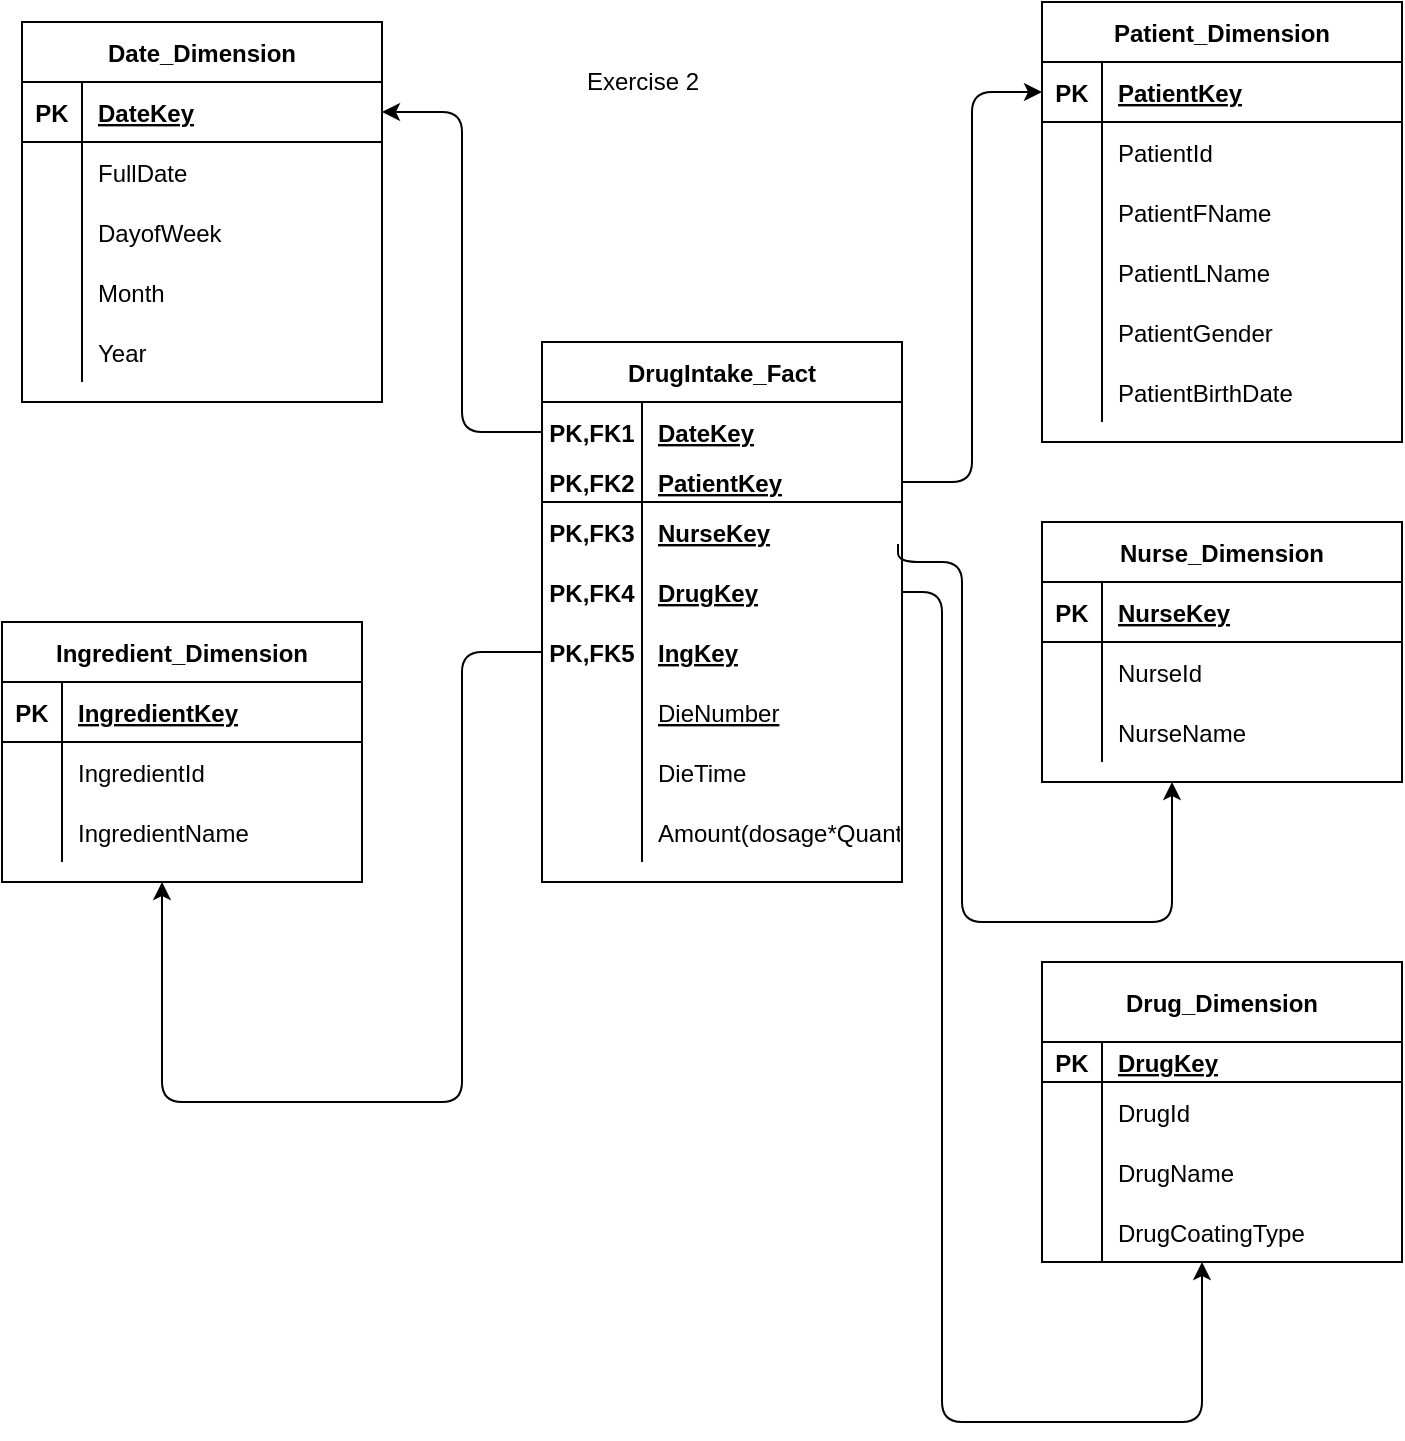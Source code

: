 <mxfile version="13.9.8" type="github" pages="3">
  <diagram id="R2lEEEUBdFMjLlhIrx00" name="PatientDosage">
    <mxGraphModel dx="782" dy="346" grid="1" gridSize="10" guides="1" tooltips="1" connect="1" arrows="1" fold="1" page="1" pageScale="1" pageWidth="850" pageHeight="1100" math="0" shadow="0" extFonts="Permanent Marker^https://fonts.googleapis.com/css?family=Permanent+Marker">
      <root>
        <mxCell id="0" />
        <mxCell id="1" parent="0" />
        <mxCell id="APkJGl1ul3EBngyCiWOz-1" value="DrugIntake_Fact" style="shape=table;startSize=30;container=1;collapsible=1;childLayout=tableLayout;fixedRows=1;rowLines=0;fontStyle=1;align=center;resizeLast=1;" parent="1" vertex="1">
          <mxGeometry x="310" y="180" width="180" height="270" as="geometry" />
        </mxCell>
        <mxCell id="APkJGl1ul3EBngyCiWOz-2" value="" style="shape=partialRectangle;collapsible=0;dropTarget=0;pointerEvents=0;fillColor=none;top=0;left=0;bottom=0;right=0;points=[[0,0.5],[1,0.5]];portConstraint=eastwest;" parent="APkJGl1ul3EBngyCiWOz-1" vertex="1">
          <mxGeometry y="30" width="180" height="30" as="geometry" />
        </mxCell>
        <mxCell id="APkJGl1ul3EBngyCiWOz-3" value="PK,FK1" style="shape=partialRectangle;connectable=0;fillColor=none;top=0;left=0;bottom=0;right=0;fontStyle=1;overflow=hidden;" parent="APkJGl1ul3EBngyCiWOz-2" vertex="1">
          <mxGeometry width="50" height="30" as="geometry" />
        </mxCell>
        <mxCell id="APkJGl1ul3EBngyCiWOz-4" value="DateKey" style="shape=partialRectangle;connectable=0;fillColor=none;top=0;left=0;bottom=0;right=0;align=left;spacingLeft=6;fontStyle=5;overflow=hidden;" parent="APkJGl1ul3EBngyCiWOz-2" vertex="1">
          <mxGeometry x="50" width="130" height="30" as="geometry" />
        </mxCell>
        <mxCell id="APkJGl1ul3EBngyCiWOz-5" value="" style="shape=partialRectangle;collapsible=0;dropTarget=0;pointerEvents=0;fillColor=none;top=0;left=0;bottom=1;right=0;points=[[0,0.5],[1,0.5]];portConstraint=eastwest;" parent="APkJGl1ul3EBngyCiWOz-1" vertex="1">
          <mxGeometry y="60" width="180" height="20" as="geometry" />
        </mxCell>
        <mxCell id="APkJGl1ul3EBngyCiWOz-6" value="PK,FK2" style="shape=partialRectangle;connectable=0;fillColor=none;top=0;left=0;bottom=0;right=0;fontStyle=1;overflow=hidden;" parent="APkJGl1ul3EBngyCiWOz-5" vertex="1">
          <mxGeometry width="50" height="20" as="geometry" />
        </mxCell>
        <mxCell id="APkJGl1ul3EBngyCiWOz-7" value="PatientKey" style="shape=partialRectangle;connectable=0;fillColor=none;top=0;left=0;bottom=0;right=0;align=left;spacingLeft=6;fontStyle=5;overflow=hidden;" parent="APkJGl1ul3EBngyCiWOz-5" vertex="1">
          <mxGeometry x="50" width="130" height="20" as="geometry" />
        </mxCell>
        <mxCell id="APkJGl1ul3EBngyCiWOz-14" value="" style="shape=partialRectangle;collapsible=0;dropTarget=0;pointerEvents=0;fillColor=none;top=0;left=0;bottom=0;right=0;points=[[0,0.5],[1,0.5]];portConstraint=eastwest;" parent="APkJGl1ul3EBngyCiWOz-1" vertex="1">
          <mxGeometry y="80" width="180" height="30" as="geometry" />
        </mxCell>
        <mxCell id="APkJGl1ul3EBngyCiWOz-15" value="PK,FK3" style="shape=partialRectangle;connectable=0;fillColor=none;top=0;left=0;bottom=0;right=0;fontStyle=1;overflow=hidden;" parent="APkJGl1ul3EBngyCiWOz-14" vertex="1">
          <mxGeometry width="50" height="30" as="geometry" />
        </mxCell>
        <mxCell id="APkJGl1ul3EBngyCiWOz-16" value="NurseKey" style="shape=partialRectangle;connectable=0;fillColor=none;top=0;left=0;bottom=0;right=0;align=left;spacingLeft=6;fontStyle=5;overflow=hidden;" parent="APkJGl1ul3EBngyCiWOz-14" vertex="1">
          <mxGeometry x="50" width="130" height="30" as="geometry" />
        </mxCell>
        <mxCell id="APkJGl1ul3EBngyCiWOz-21" value="" style="shape=partialRectangle;collapsible=0;dropTarget=0;pointerEvents=0;fillColor=none;top=0;left=0;bottom=0;right=0;points=[[0,0.5],[1,0.5]];portConstraint=eastwest;" parent="APkJGl1ul3EBngyCiWOz-1" vertex="1">
          <mxGeometry y="110" width="180" height="30" as="geometry" />
        </mxCell>
        <mxCell id="APkJGl1ul3EBngyCiWOz-22" value="PK,FK4" style="shape=partialRectangle;connectable=0;fillColor=none;top=0;left=0;bottom=0;right=0;fontStyle=1;overflow=hidden;" parent="APkJGl1ul3EBngyCiWOz-21" vertex="1">
          <mxGeometry width="50" height="30" as="geometry" />
        </mxCell>
        <mxCell id="APkJGl1ul3EBngyCiWOz-23" value="DrugKey" style="shape=partialRectangle;connectable=0;fillColor=none;top=0;left=0;bottom=0;right=0;align=left;spacingLeft=6;fontStyle=5;overflow=hidden;" parent="APkJGl1ul3EBngyCiWOz-21" vertex="1">
          <mxGeometry x="50" width="130" height="30" as="geometry" />
        </mxCell>
        <mxCell id="APkJGl1ul3EBngyCiWOz-24" value="" style="shape=partialRectangle;collapsible=0;dropTarget=0;pointerEvents=0;fillColor=none;top=0;left=0;bottom=0;right=0;points=[[0,0.5],[1,0.5]];portConstraint=eastwest;" parent="APkJGl1ul3EBngyCiWOz-1" vertex="1">
          <mxGeometry y="140" width="180" height="30" as="geometry" />
        </mxCell>
        <mxCell id="APkJGl1ul3EBngyCiWOz-25" value="PK,FK5" style="shape=partialRectangle;connectable=0;fillColor=none;top=0;left=0;bottom=0;right=0;fontStyle=1;overflow=hidden;" parent="APkJGl1ul3EBngyCiWOz-24" vertex="1">
          <mxGeometry width="50" height="30" as="geometry" />
        </mxCell>
        <mxCell id="APkJGl1ul3EBngyCiWOz-26" value="IngKey" style="shape=partialRectangle;connectable=0;fillColor=none;top=0;left=0;bottom=0;right=0;align=left;spacingLeft=6;fontStyle=5;overflow=hidden;" parent="APkJGl1ul3EBngyCiWOz-24" vertex="1">
          <mxGeometry x="50" width="130" height="30" as="geometry" />
        </mxCell>
        <mxCell id="APkJGl1ul3EBngyCiWOz-31" value="" style="shape=partialRectangle;collapsible=0;dropTarget=0;pointerEvents=0;fillColor=none;top=0;left=0;bottom=0;right=0;points=[[0,0.5],[1,0.5]];portConstraint=eastwest;" parent="APkJGl1ul3EBngyCiWOz-1" vertex="1">
          <mxGeometry y="170" width="180" height="30" as="geometry" />
        </mxCell>
        <mxCell id="APkJGl1ul3EBngyCiWOz-32" value="" style="shape=partialRectangle;connectable=0;fillColor=none;top=0;left=0;bottom=0;right=0;fontStyle=1;overflow=hidden;" parent="APkJGl1ul3EBngyCiWOz-31" vertex="1">
          <mxGeometry width="50" height="30" as="geometry" />
        </mxCell>
        <mxCell id="APkJGl1ul3EBngyCiWOz-33" value="DieNumber" style="shape=partialRectangle;connectable=0;fillColor=none;top=0;left=0;bottom=0;right=0;align=left;spacingLeft=6;fontStyle=4;overflow=hidden;" parent="APkJGl1ul3EBngyCiWOz-31" vertex="1">
          <mxGeometry x="50" width="130" height="30" as="geometry" />
        </mxCell>
        <mxCell id="APkJGl1ul3EBngyCiWOz-62" value="" style="shape=partialRectangle;collapsible=0;dropTarget=0;pointerEvents=0;fillColor=none;top=0;left=0;bottom=0;right=0;points=[[0,0.5],[1,0.5]];portConstraint=eastwest;" parent="APkJGl1ul3EBngyCiWOz-1" vertex="1">
          <mxGeometry y="200" width="180" height="30" as="geometry" />
        </mxCell>
        <mxCell id="APkJGl1ul3EBngyCiWOz-63" value="" style="shape=partialRectangle;connectable=0;fillColor=none;top=0;left=0;bottom=0;right=0;editable=1;overflow=hidden;" parent="APkJGl1ul3EBngyCiWOz-62" vertex="1">
          <mxGeometry width="50" height="30" as="geometry" />
        </mxCell>
        <mxCell id="APkJGl1ul3EBngyCiWOz-64" value="DieTime" style="shape=partialRectangle;connectable=0;fillColor=none;top=0;left=0;bottom=0;right=0;align=left;spacingLeft=6;overflow=hidden;" parent="APkJGl1ul3EBngyCiWOz-62" vertex="1">
          <mxGeometry x="50" width="130" height="30" as="geometry" />
        </mxCell>
        <mxCell id="APkJGl1ul3EBngyCiWOz-37" value="" style="shape=partialRectangle;collapsible=0;dropTarget=0;pointerEvents=0;fillColor=none;top=0;left=0;bottom=0;right=0;points=[[0,0.5],[1,0.5]];portConstraint=eastwest;" parent="APkJGl1ul3EBngyCiWOz-1" vertex="1">
          <mxGeometry y="230" width="180" height="30" as="geometry" />
        </mxCell>
        <mxCell id="APkJGl1ul3EBngyCiWOz-38" value="" style="shape=partialRectangle;connectable=0;fillColor=none;top=0;left=0;bottom=0;right=0;editable=1;overflow=hidden;" parent="APkJGl1ul3EBngyCiWOz-37" vertex="1">
          <mxGeometry width="50" height="30" as="geometry" />
        </mxCell>
        <mxCell id="APkJGl1ul3EBngyCiWOz-39" value="Amount(dosage*Quantity)" style="shape=partialRectangle;connectable=0;fillColor=none;top=0;left=0;bottom=0;right=0;align=left;spacingLeft=6;overflow=hidden;" parent="APkJGl1ul3EBngyCiWOz-37" vertex="1">
          <mxGeometry x="50" width="130" height="30" as="geometry" />
        </mxCell>
        <mxCell id="APkJGl1ul3EBngyCiWOz-46" value="Date_Dimension" style="shape=table;startSize=30;container=1;collapsible=1;childLayout=tableLayout;fixedRows=1;rowLines=0;fontStyle=1;align=center;resizeLast=1;" parent="1" vertex="1">
          <mxGeometry x="50" y="20" width="180" height="190" as="geometry" />
        </mxCell>
        <mxCell id="APkJGl1ul3EBngyCiWOz-47" value="" style="shape=partialRectangle;collapsible=0;dropTarget=0;pointerEvents=0;fillColor=none;top=0;left=0;bottom=1;right=0;points=[[0,0.5],[1,0.5]];portConstraint=eastwest;" parent="APkJGl1ul3EBngyCiWOz-46" vertex="1">
          <mxGeometry y="30" width="180" height="30" as="geometry" />
        </mxCell>
        <mxCell id="APkJGl1ul3EBngyCiWOz-48" value="PK" style="shape=partialRectangle;connectable=0;fillColor=none;top=0;left=0;bottom=0;right=0;fontStyle=1;overflow=hidden;" parent="APkJGl1ul3EBngyCiWOz-47" vertex="1">
          <mxGeometry width="30" height="30" as="geometry" />
        </mxCell>
        <mxCell id="APkJGl1ul3EBngyCiWOz-49" value="DateKey" style="shape=partialRectangle;connectable=0;fillColor=none;top=0;left=0;bottom=0;right=0;align=left;spacingLeft=6;fontStyle=5;overflow=hidden;" parent="APkJGl1ul3EBngyCiWOz-47" vertex="1">
          <mxGeometry x="30" width="150" height="30" as="geometry" />
        </mxCell>
        <mxCell id="APkJGl1ul3EBngyCiWOz-50" value="" style="shape=partialRectangle;collapsible=0;dropTarget=0;pointerEvents=0;fillColor=none;top=0;left=0;bottom=0;right=0;points=[[0,0.5],[1,0.5]];portConstraint=eastwest;" parent="APkJGl1ul3EBngyCiWOz-46" vertex="1">
          <mxGeometry y="60" width="180" height="30" as="geometry" />
        </mxCell>
        <mxCell id="APkJGl1ul3EBngyCiWOz-51" value="" style="shape=partialRectangle;connectable=0;fillColor=none;top=0;left=0;bottom=0;right=0;editable=1;overflow=hidden;" parent="APkJGl1ul3EBngyCiWOz-50" vertex="1">
          <mxGeometry width="30" height="30" as="geometry" />
        </mxCell>
        <mxCell id="APkJGl1ul3EBngyCiWOz-52" value="FullDate" style="shape=partialRectangle;connectable=0;fillColor=none;top=0;left=0;bottom=0;right=0;align=left;spacingLeft=6;overflow=hidden;" parent="APkJGl1ul3EBngyCiWOz-50" vertex="1">
          <mxGeometry x="30" width="150" height="30" as="geometry" />
        </mxCell>
        <mxCell id="APkJGl1ul3EBngyCiWOz-53" value="" style="shape=partialRectangle;collapsible=0;dropTarget=0;pointerEvents=0;fillColor=none;top=0;left=0;bottom=0;right=0;points=[[0,0.5],[1,0.5]];portConstraint=eastwest;" parent="APkJGl1ul3EBngyCiWOz-46" vertex="1">
          <mxGeometry y="90" width="180" height="30" as="geometry" />
        </mxCell>
        <mxCell id="APkJGl1ul3EBngyCiWOz-54" value="" style="shape=partialRectangle;connectable=0;fillColor=none;top=0;left=0;bottom=0;right=0;editable=1;overflow=hidden;" parent="APkJGl1ul3EBngyCiWOz-53" vertex="1">
          <mxGeometry width="30" height="30" as="geometry" />
        </mxCell>
        <mxCell id="APkJGl1ul3EBngyCiWOz-55" value="DayofWeek" style="shape=partialRectangle;connectable=0;fillColor=none;top=0;left=0;bottom=0;right=0;align=left;spacingLeft=6;overflow=hidden;" parent="APkJGl1ul3EBngyCiWOz-53" vertex="1">
          <mxGeometry x="30" width="150" height="30" as="geometry" />
        </mxCell>
        <mxCell id="APkJGl1ul3EBngyCiWOz-56" value="" style="shape=partialRectangle;collapsible=0;dropTarget=0;pointerEvents=0;fillColor=none;top=0;left=0;bottom=0;right=0;points=[[0,0.5],[1,0.5]];portConstraint=eastwest;" parent="APkJGl1ul3EBngyCiWOz-46" vertex="1">
          <mxGeometry y="120" width="180" height="30" as="geometry" />
        </mxCell>
        <mxCell id="APkJGl1ul3EBngyCiWOz-57" value="" style="shape=partialRectangle;connectable=0;fillColor=none;top=0;left=0;bottom=0;right=0;editable=1;overflow=hidden;" parent="APkJGl1ul3EBngyCiWOz-56" vertex="1">
          <mxGeometry width="30" height="30" as="geometry" />
        </mxCell>
        <mxCell id="APkJGl1ul3EBngyCiWOz-58" value="Month" style="shape=partialRectangle;connectable=0;fillColor=none;top=0;left=0;bottom=0;right=0;align=left;spacingLeft=6;overflow=hidden;" parent="APkJGl1ul3EBngyCiWOz-56" vertex="1">
          <mxGeometry x="30" width="150" height="30" as="geometry" />
        </mxCell>
        <mxCell id="APkJGl1ul3EBngyCiWOz-59" value="" style="shape=partialRectangle;collapsible=0;dropTarget=0;pointerEvents=0;fillColor=none;top=0;left=0;bottom=0;right=0;points=[[0,0.5],[1,0.5]];portConstraint=eastwest;" parent="APkJGl1ul3EBngyCiWOz-46" vertex="1">
          <mxGeometry y="150" width="180" height="30" as="geometry" />
        </mxCell>
        <mxCell id="APkJGl1ul3EBngyCiWOz-60" value="" style="shape=partialRectangle;connectable=0;fillColor=none;top=0;left=0;bottom=0;right=0;editable=1;overflow=hidden;" parent="APkJGl1ul3EBngyCiWOz-59" vertex="1">
          <mxGeometry width="30" height="30" as="geometry" />
        </mxCell>
        <mxCell id="APkJGl1ul3EBngyCiWOz-61" value="Year" style="shape=partialRectangle;connectable=0;fillColor=none;top=0;left=0;bottom=0;right=0;align=left;spacingLeft=6;overflow=hidden;" parent="APkJGl1ul3EBngyCiWOz-59" vertex="1">
          <mxGeometry x="30" width="150" height="30" as="geometry" />
        </mxCell>
        <mxCell id="APkJGl1ul3EBngyCiWOz-65" value="Patient_Dimension" style="shape=table;startSize=30;container=1;collapsible=1;childLayout=tableLayout;fixedRows=1;rowLines=0;fontStyle=1;align=center;resizeLast=1;" parent="1" vertex="1">
          <mxGeometry x="560" y="10" width="180" height="220" as="geometry" />
        </mxCell>
        <mxCell id="APkJGl1ul3EBngyCiWOz-66" value="" style="shape=partialRectangle;collapsible=0;dropTarget=0;pointerEvents=0;fillColor=none;top=0;left=0;bottom=1;right=0;points=[[0,0.5],[1,0.5]];portConstraint=eastwest;" parent="APkJGl1ul3EBngyCiWOz-65" vertex="1">
          <mxGeometry y="30" width="180" height="30" as="geometry" />
        </mxCell>
        <mxCell id="APkJGl1ul3EBngyCiWOz-67" value="PK" style="shape=partialRectangle;connectable=0;fillColor=none;top=0;left=0;bottom=0;right=0;fontStyle=1;overflow=hidden;" parent="APkJGl1ul3EBngyCiWOz-66" vertex="1">
          <mxGeometry width="30" height="30" as="geometry" />
        </mxCell>
        <mxCell id="APkJGl1ul3EBngyCiWOz-68" value="PatientKey" style="shape=partialRectangle;connectable=0;fillColor=none;top=0;left=0;bottom=0;right=0;align=left;spacingLeft=6;fontStyle=5;overflow=hidden;" parent="APkJGl1ul3EBngyCiWOz-66" vertex="1">
          <mxGeometry x="30" width="150" height="30" as="geometry" />
        </mxCell>
        <mxCell id="kOgtcSolTYMGVDwAOkYL-1" value="" style="shape=partialRectangle;collapsible=0;dropTarget=0;pointerEvents=0;fillColor=none;top=0;left=0;bottom=0;right=0;points=[[0,0.5],[1,0.5]];portConstraint=eastwest;" parent="APkJGl1ul3EBngyCiWOz-65" vertex="1">
          <mxGeometry y="60" width="180" height="30" as="geometry" />
        </mxCell>
        <mxCell id="kOgtcSolTYMGVDwAOkYL-2" value="" style="shape=partialRectangle;connectable=0;fillColor=none;top=0;left=0;bottom=0;right=0;editable=1;overflow=hidden;" parent="kOgtcSolTYMGVDwAOkYL-1" vertex="1">
          <mxGeometry width="30" height="30" as="geometry" />
        </mxCell>
        <mxCell id="kOgtcSolTYMGVDwAOkYL-3" value="PatientId" style="shape=partialRectangle;connectable=0;fillColor=none;top=0;left=0;bottom=0;right=0;align=left;spacingLeft=6;overflow=hidden;" parent="kOgtcSolTYMGVDwAOkYL-1" vertex="1">
          <mxGeometry x="30" width="150" height="30" as="geometry" />
        </mxCell>
        <mxCell id="APkJGl1ul3EBngyCiWOz-69" value="" style="shape=partialRectangle;collapsible=0;dropTarget=0;pointerEvents=0;fillColor=none;top=0;left=0;bottom=0;right=0;points=[[0,0.5],[1,0.5]];portConstraint=eastwest;" parent="APkJGl1ul3EBngyCiWOz-65" vertex="1">
          <mxGeometry y="90" width="180" height="30" as="geometry" />
        </mxCell>
        <mxCell id="APkJGl1ul3EBngyCiWOz-70" value="" style="shape=partialRectangle;connectable=0;fillColor=none;top=0;left=0;bottom=0;right=0;editable=1;overflow=hidden;" parent="APkJGl1ul3EBngyCiWOz-69" vertex="1">
          <mxGeometry width="30" height="30" as="geometry" />
        </mxCell>
        <mxCell id="APkJGl1ul3EBngyCiWOz-71" value="PatientFName" style="shape=partialRectangle;connectable=0;fillColor=none;top=0;left=0;bottom=0;right=0;align=left;spacingLeft=6;overflow=hidden;" parent="APkJGl1ul3EBngyCiWOz-69" vertex="1">
          <mxGeometry x="30" width="150" height="30" as="geometry" />
        </mxCell>
        <mxCell id="APkJGl1ul3EBngyCiWOz-72" value="" style="shape=partialRectangle;collapsible=0;dropTarget=0;pointerEvents=0;fillColor=none;top=0;left=0;bottom=0;right=0;points=[[0,0.5],[1,0.5]];portConstraint=eastwest;" parent="APkJGl1ul3EBngyCiWOz-65" vertex="1">
          <mxGeometry y="120" width="180" height="30" as="geometry" />
        </mxCell>
        <mxCell id="APkJGl1ul3EBngyCiWOz-73" value="" style="shape=partialRectangle;connectable=0;fillColor=none;top=0;left=0;bottom=0;right=0;editable=1;overflow=hidden;" parent="APkJGl1ul3EBngyCiWOz-72" vertex="1">
          <mxGeometry width="30" height="30" as="geometry" />
        </mxCell>
        <mxCell id="APkJGl1ul3EBngyCiWOz-74" value="PatientLName" style="shape=partialRectangle;connectable=0;fillColor=none;top=0;left=0;bottom=0;right=0;align=left;spacingLeft=6;overflow=hidden;" parent="APkJGl1ul3EBngyCiWOz-72" vertex="1">
          <mxGeometry x="30" width="150" height="30" as="geometry" />
        </mxCell>
        <mxCell id="APkJGl1ul3EBngyCiWOz-75" value="" style="shape=partialRectangle;collapsible=0;dropTarget=0;pointerEvents=0;fillColor=none;top=0;left=0;bottom=0;right=0;points=[[0,0.5],[1,0.5]];portConstraint=eastwest;" parent="APkJGl1ul3EBngyCiWOz-65" vertex="1">
          <mxGeometry y="150" width="180" height="30" as="geometry" />
        </mxCell>
        <mxCell id="APkJGl1ul3EBngyCiWOz-76" value="" style="shape=partialRectangle;connectable=0;fillColor=none;top=0;left=0;bottom=0;right=0;editable=1;overflow=hidden;" parent="APkJGl1ul3EBngyCiWOz-75" vertex="1">
          <mxGeometry width="30" height="30" as="geometry" />
        </mxCell>
        <mxCell id="APkJGl1ul3EBngyCiWOz-77" value="PatientGender" style="shape=partialRectangle;connectable=0;fillColor=none;top=0;left=0;bottom=0;right=0;align=left;spacingLeft=6;overflow=hidden;" parent="APkJGl1ul3EBngyCiWOz-75" vertex="1">
          <mxGeometry x="30" width="150" height="30" as="geometry" />
        </mxCell>
        <mxCell id="APkJGl1ul3EBngyCiWOz-78" value="" style="shape=partialRectangle;collapsible=0;dropTarget=0;pointerEvents=0;fillColor=none;top=0;left=0;bottom=0;right=0;points=[[0,0.5],[1,0.5]];portConstraint=eastwest;" parent="APkJGl1ul3EBngyCiWOz-65" vertex="1">
          <mxGeometry y="180" width="180" height="30" as="geometry" />
        </mxCell>
        <mxCell id="APkJGl1ul3EBngyCiWOz-79" value="" style="shape=partialRectangle;connectable=0;fillColor=none;top=0;left=0;bottom=0;right=0;editable=1;overflow=hidden;" parent="APkJGl1ul3EBngyCiWOz-78" vertex="1">
          <mxGeometry width="30" height="30" as="geometry" />
        </mxCell>
        <mxCell id="APkJGl1ul3EBngyCiWOz-80" value="PatientBirthDate" style="shape=partialRectangle;connectable=0;fillColor=none;top=0;left=0;bottom=0;right=0;align=left;spacingLeft=6;overflow=hidden;" parent="APkJGl1ul3EBngyCiWOz-78" vertex="1">
          <mxGeometry x="30" width="150" height="30" as="geometry" />
        </mxCell>
        <mxCell id="APkJGl1ul3EBngyCiWOz-97" value="Drug_Dimension" style="shape=table;startSize=40;container=1;collapsible=1;childLayout=tableLayout;fixedRows=1;rowLines=0;fontStyle=1;align=center;resizeLast=1;" parent="1" vertex="1">
          <mxGeometry x="560" y="490" width="180" height="150" as="geometry" />
        </mxCell>
        <mxCell id="APkJGl1ul3EBngyCiWOz-98" value="" style="shape=partialRectangle;collapsible=0;dropTarget=0;pointerEvents=0;fillColor=none;top=0;left=0;bottom=1;right=0;points=[[0,0.5],[1,0.5]];portConstraint=eastwest;" parent="APkJGl1ul3EBngyCiWOz-97" vertex="1">
          <mxGeometry y="40" width="180" height="20" as="geometry" />
        </mxCell>
        <mxCell id="APkJGl1ul3EBngyCiWOz-99" value="PK" style="shape=partialRectangle;connectable=0;fillColor=none;top=0;left=0;bottom=0;right=0;fontStyle=1;overflow=hidden;" parent="APkJGl1ul3EBngyCiWOz-98" vertex="1">
          <mxGeometry width="30" height="20" as="geometry" />
        </mxCell>
        <mxCell id="APkJGl1ul3EBngyCiWOz-100" value="DrugKey" style="shape=partialRectangle;connectable=0;fillColor=none;top=0;left=0;bottom=0;right=0;align=left;spacingLeft=6;fontStyle=5;overflow=hidden;" parent="APkJGl1ul3EBngyCiWOz-98" vertex="1">
          <mxGeometry x="30" width="150" height="20" as="geometry" />
        </mxCell>
        <mxCell id="UIICKeLBpr-dkJn-d2Y9-2" value="" style="shape=partialRectangle;collapsible=0;dropTarget=0;pointerEvents=0;fillColor=none;top=0;left=0;bottom=0;right=0;points=[[0,0.5],[1,0.5]];portConstraint=eastwest;" parent="APkJGl1ul3EBngyCiWOz-97" vertex="1">
          <mxGeometry y="60" width="180" height="30" as="geometry" />
        </mxCell>
        <mxCell id="UIICKeLBpr-dkJn-d2Y9-3" value="" style="shape=partialRectangle;connectable=0;fillColor=none;top=0;left=0;bottom=0;right=0;fontStyle=0;overflow=hidden;" parent="UIICKeLBpr-dkJn-d2Y9-2" vertex="1">
          <mxGeometry width="30" height="30" as="geometry" />
        </mxCell>
        <mxCell id="UIICKeLBpr-dkJn-d2Y9-4" value="DrugId" style="shape=partialRectangle;connectable=0;fillColor=none;top=0;left=0;bottom=0;right=0;align=left;spacingLeft=6;fontStyle=0;overflow=hidden;" parent="UIICKeLBpr-dkJn-d2Y9-2" vertex="1">
          <mxGeometry x="30" width="150" height="30" as="geometry" />
        </mxCell>
        <mxCell id="APkJGl1ul3EBngyCiWOz-101" value="" style="shape=partialRectangle;collapsible=0;dropTarget=0;pointerEvents=0;fillColor=none;top=0;left=0;bottom=0;right=0;points=[[0,0.5],[1,0.5]];portConstraint=eastwest;" parent="APkJGl1ul3EBngyCiWOz-97" vertex="1">
          <mxGeometry y="90" width="180" height="30" as="geometry" />
        </mxCell>
        <mxCell id="APkJGl1ul3EBngyCiWOz-102" value="" style="shape=partialRectangle;connectable=0;fillColor=none;top=0;left=0;bottom=0;right=0;editable=1;overflow=hidden;" parent="APkJGl1ul3EBngyCiWOz-101" vertex="1">
          <mxGeometry width="30" height="30" as="geometry" />
        </mxCell>
        <mxCell id="APkJGl1ul3EBngyCiWOz-103" value="DrugName" style="shape=partialRectangle;connectable=0;fillColor=none;top=0;left=0;bottom=0;right=0;align=left;spacingLeft=6;overflow=hidden;" parent="APkJGl1ul3EBngyCiWOz-101" vertex="1">
          <mxGeometry x="30" width="150" height="30" as="geometry" />
        </mxCell>
        <mxCell id="APkJGl1ul3EBngyCiWOz-104" value="" style="shape=partialRectangle;collapsible=0;dropTarget=0;pointerEvents=0;fillColor=none;top=0;left=0;bottom=0;right=0;points=[[0,0.5],[1,0.5]];portConstraint=eastwest;" parent="APkJGl1ul3EBngyCiWOz-97" vertex="1">
          <mxGeometry y="120" width="180" height="30" as="geometry" />
        </mxCell>
        <mxCell id="APkJGl1ul3EBngyCiWOz-105" value="" style="shape=partialRectangle;connectable=0;fillColor=none;top=0;left=0;bottom=0;right=0;editable=1;overflow=hidden;" parent="APkJGl1ul3EBngyCiWOz-104" vertex="1">
          <mxGeometry width="30" height="30" as="geometry" />
        </mxCell>
        <mxCell id="APkJGl1ul3EBngyCiWOz-106" value="DrugCoatingType" style="shape=partialRectangle;connectable=0;fillColor=none;top=0;left=0;bottom=0;right=0;align=left;spacingLeft=6;overflow=hidden;" parent="APkJGl1ul3EBngyCiWOz-104" vertex="1">
          <mxGeometry x="30" width="150" height="30" as="geometry" />
        </mxCell>
        <mxCell id="APkJGl1ul3EBngyCiWOz-127" value="" style="edgeStyle=elbowEdgeStyle;elbow=horizontal;endArrow=classic;html=1;entryX=0;entryY=0.5;entryDx=0;entryDy=0;exitX=1;exitY=0.5;exitDx=0;exitDy=0;" parent="1" source="APkJGl1ul3EBngyCiWOz-5" target="APkJGl1ul3EBngyCiWOz-66" edge="1">
          <mxGeometry width="50" height="50" relative="1" as="geometry">
            <mxPoint x="520" y="170" as="sourcePoint" />
            <mxPoint x="570" y="120" as="targetPoint" />
          </mxGeometry>
        </mxCell>
        <mxCell id="APkJGl1ul3EBngyCiWOz-128" value="" style="edgeStyle=elbowEdgeStyle;elbow=horizontal;endArrow=classic;html=1;entryX=1;entryY=0.5;entryDx=0;entryDy=0;exitX=0;exitY=0.5;exitDx=0;exitDy=0;" parent="1" source="APkJGl1ul3EBngyCiWOz-2" target="APkJGl1ul3EBngyCiWOz-47" edge="1">
          <mxGeometry width="50" height="50" relative="1" as="geometry">
            <mxPoint x="230" y="260" as="sourcePoint" />
            <mxPoint x="300" y="65" as="targetPoint" />
          </mxGeometry>
        </mxCell>
        <mxCell id="APkJGl1ul3EBngyCiWOz-131" value="" style="edgeStyle=segmentEdgeStyle;endArrow=none;html=1;entryX=0;entryY=0.5;entryDx=0;entryDy=0;endFill=0;startArrow=classic;startFill=1;" parent="1" target="APkJGl1ul3EBngyCiWOz-24" edge="1">
          <mxGeometry width="50" height="50" relative="1" as="geometry">
            <mxPoint x="120" y="450" as="sourcePoint" />
            <mxPoint x="310" y="350" as="targetPoint" />
            <Array as="points">
              <mxPoint x="120" y="560" />
              <mxPoint x="270" y="560" />
              <mxPoint x="270" y="335" />
              <mxPoint x="310" y="335" />
            </Array>
          </mxGeometry>
        </mxCell>
        <mxCell id="APkJGl1ul3EBngyCiWOz-132" value="" style="edgeStyle=segmentEdgeStyle;endArrow=none;html=1;entryX=0.989;entryY=-0.3;entryDx=0;entryDy=0;endFill=0;startArrow=classic;startFill=1;entryPerimeter=0;exitX=0.25;exitY=1;exitDx=0;exitDy=0;" parent="1" target="APkJGl1ul3EBngyCiWOz-21" edge="1">
          <mxGeometry width="50" height="50" relative="1" as="geometry">
            <mxPoint x="625" y="400" as="sourcePoint" />
            <mxPoint x="320" y="345" as="targetPoint" />
            <Array as="points">
              <mxPoint x="625" y="470" />
              <mxPoint x="520" y="470" />
              <mxPoint x="520" y="290" />
              <mxPoint x="488" y="290" />
            </Array>
          </mxGeometry>
        </mxCell>
        <mxCell id="APkJGl1ul3EBngyCiWOz-134" value="" style="edgeStyle=segmentEdgeStyle;endArrow=none;html=1;entryX=1;entryY=0.5;entryDx=0;entryDy=0;endFill=0;startArrow=classic;startFill=1;" parent="1" target="APkJGl1ul3EBngyCiWOz-21" edge="1">
          <mxGeometry width="50" height="50" relative="1" as="geometry">
            <mxPoint x="640" y="640" as="sourcePoint" />
            <mxPoint x="330" y="355" as="targetPoint" />
            <Array as="points">
              <mxPoint x="640" y="720" />
              <mxPoint x="510" y="720" />
              <mxPoint x="510" y="305" />
              <mxPoint x="490" y="305" />
            </Array>
          </mxGeometry>
        </mxCell>
        <mxCell id="APkJGl1ul3EBngyCiWOz-135" value="Exercise 2" style="text;html=1;align=center;verticalAlign=middle;resizable=0;points=[];autosize=1;" parent="1" vertex="1">
          <mxGeometry x="325" y="40" width="70" height="20" as="geometry" />
        </mxCell>
        <mxCell id="UIICKeLBpr-dkJn-d2Y9-12" value="Nurse_Dimension" style="shape=table;startSize=30;container=1;collapsible=1;childLayout=tableLayout;fixedRows=1;rowLines=0;fontStyle=1;align=center;resizeLast=1;" parent="1" vertex="1">
          <mxGeometry x="560" y="270" width="180" height="130" as="geometry" />
        </mxCell>
        <mxCell id="UIICKeLBpr-dkJn-d2Y9-13" value="" style="shape=partialRectangle;collapsible=0;dropTarget=0;pointerEvents=0;fillColor=none;top=0;left=0;bottom=1;right=0;points=[[0,0.5],[1,0.5]];portConstraint=eastwest;" parent="UIICKeLBpr-dkJn-d2Y9-12" vertex="1">
          <mxGeometry y="30" width="180" height="30" as="geometry" />
        </mxCell>
        <mxCell id="UIICKeLBpr-dkJn-d2Y9-14" value="PK" style="shape=partialRectangle;connectable=0;fillColor=none;top=0;left=0;bottom=0;right=0;fontStyle=1;overflow=hidden;" parent="UIICKeLBpr-dkJn-d2Y9-13" vertex="1">
          <mxGeometry width="30" height="30" as="geometry" />
        </mxCell>
        <mxCell id="UIICKeLBpr-dkJn-d2Y9-15" value="NurseKey" style="shape=partialRectangle;connectable=0;fillColor=none;top=0;left=0;bottom=0;right=0;align=left;spacingLeft=6;fontStyle=5;overflow=hidden;" parent="UIICKeLBpr-dkJn-d2Y9-13" vertex="1">
          <mxGeometry x="30" width="150" height="30" as="geometry" />
        </mxCell>
        <mxCell id="UIICKeLBpr-dkJn-d2Y9-16" value="" style="shape=partialRectangle;collapsible=0;dropTarget=0;pointerEvents=0;fillColor=none;top=0;left=0;bottom=0;right=0;points=[[0,0.5],[1,0.5]];portConstraint=eastwest;" parent="UIICKeLBpr-dkJn-d2Y9-12" vertex="1">
          <mxGeometry y="60" width="180" height="30" as="geometry" />
        </mxCell>
        <mxCell id="UIICKeLBpr-dkJn-d2Y9-17" value="" style="shape=partialRectangle;connectable=0;fillColor=none;top=0;left=0;bottom=0;right=0;editable=1;overflow=hidden;" parent="UIICKeLBpr-dkJn-d2Y9-16" vertex="1">
          <mxGeometry width="30" height="30" as="geometry" />
        </mxCell>
        <mxCell id="UIICKeLBpr-dkJn-d2Y9-18" value="NurseId" style="shape=partialRectangle;connectable=0;fillColor=none;top=0;left=0;bottom=0;right=0;align=left;spacingLeft=6;overflow=hidden;" parent="UIICKeLBpr-dkJn-d2Y9-16" vertex="1">
          <mxGeometry x="30" width="150" height="30" as="geometry" />
        </mxCell>
        <mxCell id="UIICKeLBpr-dkJn-d2Y9-19" value="" style="shape=partialRectangle;collapsible=0;dropTarget=0;pointerEvents=0;fillColor=none;top=0;left=0;bottom=0;right=0;points=[[0,0.5],[1,0.5]];portConstraint=eastwest;" parent="UIICKeLBpr-dkJn-d2Y9-12" vertex="1">
          <mxGeometry y="90" width="180" height="30" as="geometry" />
        </mxCell>
        <mxCell id="UIICKeLBpr-dkJn-d2Y9-20" value="" style="shape=partialRectangle;connectable=0;fillColor=none;top=0;left=0;bottom=0;right=0;editable=1;overflow=hidden;" parent="UIICKeLBpr-dkJn-d2Y9-19" vertex="1">
          <mxGeometry width="30" height="30" as="geometry" />
        </mxCell>
        <mxCell id="UIICKeLBpr-dkJn-d2Y9-21" value="NurseName" style="shape=partialRectangle;connectable=0;fillColor=none;top=0;left=0;bottom=0;right=0;align=left;spacingLeft=6;overflow=hidden;" parent="UIICKeLBpr-dkJn-d2Y9-19" vertex="1">
          <mxGeometry x="30" width="150" height="30" as="geometry" />
        </mxCell>
        <mxCell id="UIICKeLBpr-dkJn-d2Y9-25" value="Ingredient_Dimension" style="shape=table;startSize=30;container=1;collapsible=1;childLayout=tableLayout;fixedRows=1;rowLines=0;fontStyle=1;align=center;resizeLast=1;" parent="1" vertex="1">
          <mxGeometry x="40" y="320" width="180" height="130" as="geometry" />
        </mxCell>
        <mxCell id="UIICKeLBpr-dkJn-d2Y9-26" value="" style="shape=partialRectangle;collapsible=0;dropTarget=0;pointerEvents=0;fillColor=none;top=0;left=0;bottom=1;right=0;points=[[0,0.5],[1,0.5]];portConstraint=eastwest;" parent="UIICKeLBpr-dkJn-d2Y9-25" vertex="1">
          <mxGeometry y="30" width="180" height="30" as="geometry" />
        </mxCell>
        <mxCell id="UIICKeLBpr-dkJn-d2Y9-27" value="PK" style="shape=partialRectangle;connectable=0;fillColor=none;top=0;left=0;bottom=0;right=0;fontStyle=1;overflow=hidden;" parent="UIICKeLBpr-dkJn-d2Y9-26" vertex="1">
          <mxGeometry width="30" height="30" as="geometry" />
        </mxCell>
        <mxCell id="UIICKeLBpr-dkJn-d2Y9-28" value="IngredientKey" style="shape=partialRectangle;connectable=0;fillColor=none;top=0;left=0;bottom=0;right=0;align=left;spacingLeft=6;fontStyle=5;overflow=hidden;" parent="UIICKeLBpr-dkJn-d2Y9-26" vertex="1">
          <mxGeometry x="30" width="150" height="30" as="geometry" />
        </mxCell>
        <mxCell id="UIICKeLBpr-dkJn-d2Y9-29" value="" style="shape=partialRectangle;collapsible=0;dropTarget=0;pointerEvents=0;fillColor=none;top=0;left=0;bottom=0;right=0;points=[[0,0.5],[1,0.5]];portConstraint=eastwest;" parent="UIICKeLBpr-dkJn-d2Y9-25" vertex="1">
          <mxGeometry y="60" width="180" height="30" as="geometry" />
        </mxCell>
        <mxCell id="UIICKeLBpr-dkJn-d2Y9-30" value="" style="shape=partialRectangle;connectable=0;fillColor=none;top=0;left=0;bottom=0;right=0;editable=1;overflow=hidden;" parent="UIICKeLBpr-dkJn-d2Y9-29" vertex="1">
          <mxGeometry width="30" height="30" as="geometry" />
        </mxCell>
        <mxCell id="UIICKeLBpr-dkJn-d2Y9-31" value="IngredientId" style="shape=partialRectangle;connectable=0;fillColor=none;top=0;left=0;bottom=0;right=0;align=left;spacingLeft=6;overflow=hidden;" parent="UIICKeLBpr-dkJn-d2Y9-29" vertex="1">
          <mxGeometry x="30" width="150" height="30" as="geometry" />
        </mxCell>
        <mxCell id="UIICKeLBpr-dkJn-d2Y9-32" value="" style="shape=partialRectangle;collapsible=0;dropTarget=0;pointerEvents=0;fillColor=none;top=0;left=0;bottom=0;right=0;points=[[0,0.5],[1,0.5]];portConstraint=eastwest;" parent="UIICKeLBpr-dkJn-d2Y9-25" vertex="1">
          <mxGeometry y="90" width="180" height="30" as="geometry" />
        </mxCell>
        <mxCell id="UIICKeLBpr-dkJn-d2Y9-33" value="" style="shape=partialRectangle;connectable=0;fillColor=none;top=0;left=0;bottom=0;right=0;editable=1;overflow=hidden;" parent="UIICKeLBpr-dkJn-d2Y9-32" vertex="1">
          <mxGeometry width="30" height="30" as="geometry" />
        </mxCell>
        <mxCell id="UIICKeLBpr-dkJn-d2Y9-34" value="IngredientName" style="shape=partialRectangle;connectable=0;fillColor=none;top=0;left=0;bottom=0;right=0;align=left;spacingLeft=6;overflow=hidden;" parent="UIICKeLBpr-dkJn-d2Y9-32" vertex="1">
          <mxGeometry x="30" width="150" height="30" as="geometry" />
        </mxCell>
      </root>
    </mxGraphModel>
  </diagram>
  <diagram id="8LlnUL3ZqudLwrEw5d_2" name="academicRecordDimensionalModellingStarSchema">
    <mxGraphModel dx="1632" dy="346" grid="1" gridSize="10" guides="1" tooltips="1" connect="1" arrows="1" fold="1" page="1" pageScale="1" pageWidth="850" pageHeight="1100" math="0" shadow="0">
      <root>
        <mxCell id="-iymSPtdQV9nrMfEqR-S-0" />
        <mxCell id="-iymSPtdQV9nrMfEqR-S-1" parent="-iymSPtdQV9nrMfEqR-S-0" />
        <mxCell id="-iymSPtdQV9nrMfEqR-S-2" value="Course Section" style="shape=table;startSize=30;container=1;collapsible=1;childLayout=tableLayout;fixedRows=1;rowLines=0;fontStyle=1;align=center;resizeLast=1;" vertex="1" parent="-iymSPtdQV9nrMfEqR-S-1">
          <mxGeometry x="-800" y="60" width="180" height="280" as="geometry" />
        </mxCell>
        <mxCell id="-iymSPtdQV9nrMfEqR-S-3" value="" style="shape=partialRectangle;collapsible=0;dropTarget=0;pointerEvents=0;fillColor=none;top=0;left=0;bottom=1;right=0;points=[[0,0.5],[1,0.5]];portConstraint=eastwest;" vertex="1" parent="-iymSPtdQV9nrMfEqR-S-2">
          <mxGeometry y="30" width="180" height="30" as="geometry" />
        </mxCell>
        <mxCell id="-iymSPtdQV9nrMfEqR-S-4" value="PK" style="shape=partialRectangle;connectable=0;fillColor=none;top=0;left=0;bottom=0;right=0;fontStyle=1;overflow=hidden;" vertex="1" parent="-iymSPtdQV9nrMfEqR-S-3">
          <mxGeometry width="30" height="30" as="geometry" />
        </mxCell>
        <mxCell id="-iymSPtdQV9nrMfEqR-S-5" value="CourseSecKey" style="shape=partialRectangle;connectable=0;fillColor=none;top=0;left=0;bottom=0;right=0;align=left;spacingLeft=6;fontStyle=5;overflow=hidden;" vertex="1" parent="-iymSPtdQV9nrMfEqR-S-3">
          <mxGeometry x="30" width="150" height="30" as="geometry" />
        </mxCell>
        <mxCell id="-iymSPtdQV9nrMfEqR-S-6" value="" style="shape=partialRectangle;collapsible=0;dropTarget=0;pointerEvents=0;fillColor=none;top=0;left=0;bottom=0;right=0;points=[[0,0.5],[1,0.5]];portConstraint=eastwest;" vertex="1" parent="-iymSPtdQV9nrMfEqR-S-2">
          <mxGeometry y="60" width="180" height="30" as="geometry" />
        </mxCell>
        <mxCell id="-iymSPtdQV9nrMfEqR-S-7" value="" style="shape=partialRectangle;connectable=0;fillColor=none;top=0;left=0;bottom=0;right=0;editable=1;overflow=hidden;" vertex="1" parent="-iymSPtdQV9nrMfEqR-S-6">
          <mxGeometry width="30" height="30" as="geometry" />
        </mxCell>
        <mxCell id="-iymSPtdQV9nrMfEqR-S-8" value="CourseSecId" style="shape=partialRectangle;connectable=0;fillColor=none;top=0;left=0;bottom=0;right=0;align=left;spacingLeft=6;overflow=hidden;" vertex="1" parent="-iymSPtdQV9nrMfEqR-S-6">
          <mxGeometry x="30" width="150" height="30" as="geometry" />
        </mxCell>
        <mxCell id="-iymSPtdQV9nrMfEqR-S-9" value="" style="shape=partialRectangle;collapsible=0;dropTarget=0;pointerEvents=0;fillColor=none;top=0;left=0;bottom=0;right=0;points=[[0,0.5],[1,0.5]];portConstraint=eastwest;" vertex="1" parent="-iymSPtdQV9nrMfEqR-S-2">
          <mxGeometry y="90" width="180" height="30" as="geometry" />
        </mxCell>
        <mxCell id="-iymSPtdQV9nrMfEqR-S-10" value="" style="shape=partialRectangle;connectable=0;fillColor=none;top=0;left=0;bottom=0;right=0;editable=1;overflow=hidden;" vertex="1" parent="-iymSPtdQV9nrMfEqR-S-9">
          <mxGeometry width="30" height="30" as="geometry" />
        </mxCell>
        <mxCell id="-iymSPtdQV9nrMfEqR-S-11" value="CourseId" style="shape=partialRectangle;connectable=0;fillColor=none;top=0;left=0;bottom=0;right=0;align=left;spacingLeft=6;overflow=hidden;" vertex="1" parent="-iymSPtdQV9nrMfEqR-S-9">
          <mxGeometry x="30" width="150" height="30" as="geometry" />
        </mxCell>
        <mxCell id="-iymSPtdQV9nrMfEqR-S-15" value="" style="shape=partialRectangle;collapsible=0;dropTarget=0;pointerEvents=0;fillColor=none;top=0;left=0;bottom=0;right=0;points=[[0,0.5],[1,0.5]];portConstraint=eastwest;" vertex="1" parent="-iymSPtdQV9nrMfEqR-S-2">
          <mxGeometry y="120" width="180" height="30" as="geometry" />
        </mxCell>
        <mxCell id="-iymSPtdQV9nrMfEqR-S-16" value="" style="shape=partialRectangle;connectable=0;fillColor=none;top=0;left=0;bottom=0;right=0;editable=1;overflow=hidden;" vertex="1" parent="-iymSPtdQV9nrMfEqR-S-15">
          <mxGeometry width="30" height="30" as="geometry" />
        </mxCell>
        <mxCell id="-iymSPtdQV9nrMfEqR-S-17" value="SectionNumber" style="shape=partialRectangle;connectable=0;fillColor=none;top=0;left=0;bottom=0;right=0;align=left;spacingLeft=6;overflow=hidden;" vertex="1" parent="-iymSPtdQV9nrMfEqR-S-15">
          <mxGeometry x="30" width="150" height="30" as="geometry" />
        </mxCell>
        <mxCell id="-iymSPtdQV9nrMfEqR-S-12" value="" style="shape=partialRectangle;collapsible=0;dropTarget=0;pointerEvents=0;fillColor=none;top=0;left=0;bottom=0;right=0;points=[[0,0.5],[1,0.5]];portConstraint=eastwest;" vertex="1" parent="-iymSPtdQV9nrMfEqR-S-2">
          <mxGeometry y="150" width="180" height="30" as="geometry" />
        </mxCell>
        <mxCell id="-iymSPtdQV9nrMfEqR-S-13" value="" style="shape=partialRectangle;connectable=0;fillColor=none;top=0;left=0;bottom=0;right=0;editable=1;overflow=hidden;" vertex="1" parent="-iymSPtdQV9nrMfEqR-S-12">
          <mxGeometry width="30" height="30" as="geometry" />
        </mxCell>
        <mxCell id="-iymSPtdQV9nrMfEqR-S-14" value="CourseName" style="shape=partialRectangle;connectable=0;fillColor=none;top=0;left=0;bottom=0;right=0;align=left;spacingLeft=6;overflow=hidden;" vertex="1" parent="-iymSPtdQV9nrMfEqR-S-12">
          <mxGeometry x="30" width="150" height="30" as="geometry" />
        </mxCell>
        <mxCell id="-iymSPtdQV9nrMfEqR-S-18" value="" style="shape=partialRectangle;collapsible=0;dropTarget=0;pointerEvents=0;fillColor=none;top=0;left=0;bottom=0;right=0;points=[[0,0.5],[1,0.5]];portConstraint=eastwest;" vertex="1" parent="-iymSPtdQV9nrMfEqR-S-2">
          <mxGeometry y="180" width="180" height="30" as="geometry" />
        </mxCell>
        <mxCell id="-iymSPtdQV9nrMfEqR-S-19" value="" style="shape=partialRectangle;connectable=0;fillColor=none;top=0;left=0;bottom=0;right=0;editable=1;overflow=hidden;" vertex="1" parent="-iymSPtdQV9nrMfEqR-S-18">
          <mxGeometry width="30" height="30" as="geometry" />
        </mxCell>
        <mxCell id="-iymSPtdQV9nrMfEqR-S-20" value="Units" style="shape=partialRectangle;connectable=0;fillColor=none;top=0;left=0;bottom=0;right=0;align=left;spacingLeft=6;overflow=hidden;" vertex="1" parent="-iymSPtdQV9nrMfEqR-S-18">
          <mxGeometry x="30" width="150" height="30" as="geometry" />
        </mxCell>
        <mxCell id="-iymSPtdQV9nrMfEqR-S-21" value="" style="shape=partialRectangle;collapsible=0;dropTarget=0;pointerEvents=0;fillColor=none;top=0;left=0;bottom=0;right=0;points=[[0,0.5],[1,0.5]];portConstraint=eastwest;" vertex="1" parent="-iymSPtdQV9nrMfEqR-S-2">
          <mxGeometry y="210" width="180" height="30" as="geometry" />
        </mxCell>
        <mxCell id="-iymSPtdQV9nrMfEqR-S-22" value="" style="shape=partialRectangle;connectable=0;fillColor=none;top=0;left=0;bottom=0;right=0;editable=1;overflow=hidden;" vertex="1" parent="-iymSPtdQV9nrMfEqR-S-21">
          <mxGeometry width="30" height="30" as="geometry" />
        </mxCell>
        <mxCell id="-iymSPtdQV9nrMfEqR-S-23" value="RoomId" style="shape=partialRectangle;connectable=0;fillColor=none;top=0;left=0;bottom=0;right=0;align=left;spacingLeft=6;overflow=hidden;" vertex="1" parent="-iymSPtdQV9nrMfEqR-S-21">
          <mxGeometry x="30" width="150" height="30" as="geometry" />
        </mxCell>
        <mxCell id="-iymSPtdQV9nrMfEqR-S-24" value="" style="shape=partialRectangle;collapsible=0;dropTarget=0;pointerEvents=0;fillColor=none;top=0;left=0;bottom=0;right=0;points=[[0,0.5],[1,0.5]];portConstraint=eastwest;" vertex="1" parent="-iymSPtdQV9nrMfEqR-S-2">
          <mxGeometry y="240" width="180" height="30" as="geometry" />
        </mxCell>
        <mxCell id="-iymSPtdQV9nrMfEqR-S-25" value="" style="shape=partialRectangle;connectable=0;fillColor=none;top=0;left=0;bottom=0;right=0;editable=1;overflow=hidden;" vertex="1" parent="-iymSPtdQV9nrMfEqR-S-24">
          <mxGeometry width="30" height="30" as="geometry" />
        </mxCell>
        <mxCell id="-iymSPtdQV9nrMfEqR-S-26" value="RoomCapacity" style="shape=partialRectangle;connectable=0;fillColor=none;top=0;left=0;bottom=0;right=0;align=left;spacingLeft=6;overflow=hidden;" vertex="1" parent="-iymSPtdQV9nrMfEqR-S-24">
          <mxGeometry x="30" width="150" height="30" as="geometry" />
        </mxCell>
        <mxCell id="-iymSPtdQV9nrMfEqR-S-27" value="Student" style="shape=table;startSize=30;container=1;collapsible=1;childLayout=tableLayout;fixedRows=1;rowLines=0;fontStyle=1;align=center;resizeLast=1;" vertex="1" parent="-iymSPtdQV9nrMfEqR-S-1">
          <mxGeometry x="-250" y="60" width="180" height="160" as="geometry" />
        </mxCell>
        <mxCell id="-iymSPtdQV9nrMfEqR-S-28" value="" style="shape=partialRectangle;collapsible=0;dropTarget=0;pointerEvents=0;fillColor=none;top=0;left=0;bottom=1;right=0;points=[[0,0.5],[1,0.5]];portConstraint=eastwest;" vertex="1" parent="-iymSPtdQV9nrMfEqR-S-27">
          <mxGeometry y="30" width="180" height="30" as="geometry" />
        </mxCell>
        <mxCell id="-iymSPtdQV9nrMfEqR-S-29" value="PK" style="shape=partialRectangle;connectable=0;fillColor=none;top=0;left=0;bottom=0;right=0;fontStyle=1;overflow=hidden;" vertex="1" parent="-iymSPtdQV9nrMfEqR-S-28">
          <mxGeometry width="30" height="30" as="geometry" />
        </mxCell>
        <mxCell id="-iymSPtdQV9nrMfEqR-S-30" value="StudentKey" style="shape=partialRectangle;connectable=0;fillColor=none;top=0;left=0;bottom=0;right=0;align=left;spacingLeft=6;fontStyle=5;overflow=hidden;" vertex="1" parent="-iymSPtdQV9nrMfEqR-S-28">
          <mxGeometry x="30" width="150" height="30" as="geometry" />
        </mxCell>
        <mxCell id="-iymSPtdQV9nrMfEqR-S-31" value="" style="shape=partialRectangle;collapsible=0;dropTarget=0;pointerEvents=0;fillColor=none;top=0;left=0;bottom=0;right=0;points=[[0,0.5],[1,0.5]];portConstraint=eastwest;" vertex="1" parent="-iymSPtdQV9nrMfEqR-S-27">
          <mxGeometry y="60" width="180" height="30" as="geometry" />
        </mxCell>
        <mxCell id="-iymSPtdQV9nrMfEqR-S-32" value="" style="shape=partialRectangle;connectable=0;fillColor=none;top=0;left=0;bottom=0;right=0;editable=1;overflow=hidden;" vertex="1" parent="-iymSPtdQV9nrMfEqR-S-31">
          <mxGeometry width="30" height="30" as="geometry" />
        </mxCell>
        <mxCell id="-iymSPtdQV9nrMfEqR-S-33" value="StudentId" style="shape=partialRectangle;connectable=0;fillColor=none;top=0;left=0;bottom=0;right=0;align=left;spacingLeft=6;overflow=hidden;" vertex="1" parent="-iymSPtdQV9nrMfEqR-S-31">
          <mxGeometry x="30" width="150" height="30" as="geometry" />
        </mxCell>
        <mxCell id="-iymSPtdQV9nrMfEqR-S-34" value="" style="shape=partialRectangle;collapsible=0;dropTarget=0;pointerEvents=0;fillColor=none;top=0;left=0;bottom=0;right=0;points=[[0,0.5],[1,0.5]];portConstraint=eastwest;" vertex="1" parent="-iymSPtdQV9nrMfEqR-S-27">
          <mxGeometry y="90" width="180" height="30" as="geometry" />
        </mxCell>
        <mxCell id="-iymSPtdQV9nrMfEqR-S-35" value="" style="shape=partialRectangle;connectable=0;fillColor=none;top=0;left=0;bottom=0;right=0;editable=1;overflow=hidden;" vertex="1" parent="-iymSPtdQV9nrMfEqR-S-34">
          <mxGeometry width="30" height="30" as="geometry" />
        </mxCell>
        <mxCell id="-iymSPtdQV9nrMfEqR-S-36" value="StudentName" style="shape=partialRectangle;connectable=0;fillColor=none;top=0;left=0;bottom=0;right=0;align=left;spacingLeft=6;overflow=hidden;" vertex="1" parent="-iymSPtdQV9nrMfEqR-S-34">
          <mxGeometry x="30" width="150" height="30" as="geometry" />
        </mxCell>
        <mxCell id="-iymSPtdQV9nrMfEqR-S-37" value="" style="shape=partialRectangle;collapsible=0;dropTarget=0;pointerEvents=0;fillColor=none;top=0;left=0;bottom=0;right=0;points=[[0,0.5],[1,0.5]];portConstraint=eastwest;" vertex="1" parent="-iymSPtdQV9nrMfEqR-S-27">
          <mxGeometry y="120" width="180" height="30" as="geometry" />
        </mxCell>
        <mxCell id="-iymSPtdQV9nrMfEqR-S-38" value="" style="shape=partialRectangle;connectable=0;fillColor=none;top=0;left=0;bottom=0;right=0;editable=1;overflow=hidden;" vertex="1" parent="-iymSPtdQV9nrMfEqR-S-37">
          <mxGeometry width="30" height="30" as="geometry" />
        </mxCell>
        <mxCell id="-iymSPtdQV9nrMfEqR-S-39" value="Major" style="shape=partialRectangle;connectable=0;fillColor=none;top=0;left=0;bottom=0;right=0;align=left;spacingLeft=6;overflow=hidden;" vertex="1" parent="-iymSPtdQV9nrMfEqR-S-37">
          <mxGeometry x="30" width="150" height="30" as="geometry" />
        </mxCell>
        <mxCell id="-iymSPtdQV9nrMfEqR-S-40" value="Period" style="shape=table;startSize=30;container=1;collapsible=1;childLayout=tableLayout;fixedRows=1;rowLines=0;fontStyle=1;align=center;resizeLast=1;" vertex="1" parent="-iymSPtdQV9nrMfEqR-S-1">
          <mxGeometry x="-240" y="450" width="180" height="170" as="geometry" />
        </mxCell>
        <mxCell id="-iymSPtdQV9nrMfEqR-S-41" value="" style="shape=partialRectangle;collapsible=0;dropTarget=0;pointerEvents=0;fillColor=none;top=0;left=0;bottom=1;right=0;points=[[0,0.5],[1,0.5]];portConstraint=eastwest;" vertex="1" parent="-iymSPtdQV9nrMfEqR-S-40">
          <mxGeometry y="30" width="180" height="30" as="geometry" />
        </mxCell>
        <mxCell id="-iymSPtdQV9nrMfEqR-S-42" value="PK" style="shape=partialRectangle;connectable=0;fillColor=none;top=0;left=0;bottom=0;right=0;fontStyle=1;overflow=hidden;" vertex="1" parent="-iymSPtdQV9nrMfEqR-S-41">
          <mxGeometry width="30" height="30" as="geometry" />
        </mxCell>
        <mxCell id="-iymSPtdQV9nrMfEqR-S-43" value="PeriodKey" style="shape=partialRectangle;connectable=0;fillColor=none;top=0;left=0;bottom=0;right=0;align=left;spacingLeft=6;fontStyle=5;overflow=hidden;" vertex="1" parent="-iymSPtdQV9nrMfEqR-S-41">
          <mxGeometry x="30" width="150" height="30" as="geometry" />
        </mxCell>
        <mxCell id="-iymSPtdQV9nrMfEqR-S-44" value="" style="shape=partialRectangle;collapsible=0;dropTarget=0;pointerEvents=0;fillColor=none;top=0;left=0;bottom=0;right=0;points=[[0,0.5],[1,0.5]];portConstraint=eastwest;" vertex="1" parent="-iymSPtdQV9nrMfEqR-S-40">
          <mxGeometry y="60" width="180" height="30" as="geometry" />
        </mxCell>
        <mxCell id="-iymSPtdQV9nrMfEqR-S-45" value="" style="shape=partialRectangle;connectable=0;fillColor=none;top=0;left=0;bottom=0;right=0;editable=1;overflow=hidden;" vertex="1" parent="-iymSPtdQV9nrMfEqR-S-44">
          <mxGeometry width="30" height="30" as="geometry" />
        </mxCell>
        <mxCell id="-iymSPtdQV9nrMfEqR-S-46" value="PeriodId" style="shape=partialRectangle;connectable=0;fillColor=none;top=0;left=0;bottom=0;right=0;align=left;spacingLeft=6;overflow=hidden;" vertex="1" parent="-iymSPtdQV9nrMfEqR-S-44">
          <mxGeometry x="30" width="150" height="30" as="geometry" />
        </mxCell>
        <mxCell id="-iymSPtdQV9nrMfEqR-S-47" value="" style="shape=partialRectangle;collapsible=0;dropTarget=0;pointerEvents=0;fillColor=none;top=0;left=0;bottom=0;right=0;points=[[0,0.5],[1,0.5]];portConstraint=eastwest;" vertex="1" parent="-iymSPtdQV9nrMfEqR-S-40">
          <mxGeometry y="90" width="180" height="40" as="geometry" />
        </mxCell>
        <mxCell id="-iymSPtdQV9nrMfEqR-S-48" value="" style="shape=partialRectangle;connectable=0;fillColor=none;top=0;left=0;bottom=0;right=0;editable=1;overflow=hidden;" vertex="1" parent="-iymSPtdQV9nrMfEqR-S-47">
          <mxGeometry width="30" height="40" as="geometry" />
        </mxCell>
        <mxCell id="-iymSPtdQV9nrMfEqR-S-49" value="SemesterId" style="shape=partialRectangle;connectable=0;fillColor=none;top=0;left=0;bottom=0;right=0;align=left;spacingLeft=6;overflow=hidden;" vertex="1" parent="-iymSPtdQV9nrMfEqR-S-47">
          <mxGeometry x="30" width="150" height="40" as="geometry" />
        </mxCell>
        <mxCell id="-iymSPtdQV9nrMfEqR-S-50" value="" style="shape=partialRectangle;collapsible=0;dropTarget=0;pointerEvents=0;fillColor=none;top=0;left=0;bottom=0;right=0;points=[[0,0.5],[1,0.5]];portConstraint=eastwest;" vertex="1" parent="-iymSPtdQV9nrMfEqR-S-40">
          <mxGeometry y="130" width="180" height="30" as="geometry" />
        </mxCell>
        <mxCell id="-iymSPtdQV9nrMfEqR-S-51" value="" style="shape=partialRectangle;connectable=0;fillColor=none;top=0;left=0;bottom=0;right=0;editable=1;overflow=hidden;" vertex="1" parent="-iymSPtdQV9nrMfEqR-S-50">
          <mxGeometry width="30" height="30" as="geometry" />
        </mxCell>
        <mxCell id="-iymSPtdQV9nrMfEqR-S-52" value="Year" style="shape=partialRectangle;connectable=0;fillColor=none;top=0;left=0;bottom=0;right=0;align=left;spacingLeft=6;overflow=hidden;" vertex="1" parent="-iymSPtdQV9nrMfEqR-S-50">
          <mxGeometry x="30" width="150" height="30" as="geometry" />
        </mxCell>
        <mxCell id="-iymSPtdQV9nrMfEqR-S-53" value="Professor" style="shape=table;startSize=30;container=1;collapsible=1;childLayout=tableLayout;fixedRows=1;rowLines=0;fontStyle=1;align=center;resizeLast=1;" vertex="1" parent="-iymSPtdQV9nrMfEqR-S-1">
          <mxGeometry x="-830" y="440" width="180" height="220" as="geometry" />
        </mxCell>
        <mxCell id="-iymSPtdQV9nrMfEqR-S-54" value="" style="shape=partialRectangle;collapsible=0;dropTarget=0;pointerEvents=0;fillColor=none;top=0;left=0;bottom=1;right=0;points=[[0,0.5],[1,0.5]];portConstraint=eastwest;" vertex="1" parent="-iymSPtdQV9nrMfEqR-S-53">
          <mxGeometry y="30" width="180" height="30" as="geometry" />
        </mxCell>
        <mxCell id="-iymSPtdQV9nrMfEqR-S-55" value="PK" style="shape=partialRectangle;connectable=0;fillColor=none;top=0;left=0;bottom=0;right=0;fontStyle=1;overflow=hidden;" vertex="1" parent="-iymSPtdQV9nrMfEqR-S-54">
          <mxGeometry width="30" height="30" as="geometry" />
        </mxCell>
        <mxCell id="-iymSPtdQV9nrMfEqR-S-56" value="ProfessorKey" style="shape=partialRectangle;connectable=0;fillColor=none;top=0;left=0;bottom=0;right=0;align=left;spacingLeft=6;fontStyle=5;overflow=hidden;" vertex="1" parent="-iymSPtdQV9nrMfEqR-S-54">
          <mxGeometry x="30" width="150" height="30" as="geometry" />
        </mxCell>
        <mxCell id="-iymSPtdQV9nrMfEqR-S-57" value="" style="shape=partialRectangle;collapsible=0;dropTarget=0;pointerEvents=0;fillColor=none;top=0;left=0;bottom=0;right=0;points=[[0,0.5],[1,0.5]];portConstraint=eastwest;" vertex="1" parent="-iymSPtdQV9nrMfEqR-S-53">
          <mxGeometry y="60" width="180" height="30" as="geometry" />
        </mxCell>
        <mxCell id="-iymSPtdQV9nrMfEqR-S-58" value="" style="shape=partialRectangle;connectable=0;fillColor=none;top=0;left=0;bottom=0;right=0;editable=1;overflow=hidden;" vertex="1" parent="-iymSPtdQV9nrMfEqR-S-57">
          <mxGeometry width="30" height="30" as="geometry" />
        </mxCell>
        <mxCell id="-iymSPtdQV9nrMfEqR-S-59" value="ProfessorId" style="shape=partialRectangle;connectable=0;fillColor=none;top=0;left=0;bottom=0;right=0;align=left;spacingLeft=6;overflow=hidden;" vertex="1" parent="-iymSPtdQV9nrMfEqR-S-57">
          <mxGeometry x="30" width="150" height="30" as="geometry" />
        </mxCell>
        <mxCell id="-iymSPtdQV9nrMfEqR-S-60" value="" style="shape=partialRectangle;collapsible=0;dropTarget=0;pointerEvents=0;fillColor=none;top=0;left=0;bottom=0;right=0;points=[[0,0.5],[1,0.5]];portConstraint=eastwest;" vertex="1" parent="-iymSPtdQV9nrMfEqR-S-53">
          <mxGeometry y="90" width="180" height="30" as="geometry" />
        </mxCell>
        <mxCell id="-iymSPtdQV9nrMfEqR-S-61" value="" style="shape=partialRectangle;connectable=0;fillColor=none;top=0;left=0;bottom=0;right=0;editable=1;overflow=hidden;" vertex="1" parent="-iymSPtdQV9nrMfEqR-S-60">
          <mxGeometry width="30" height="30" as="geometry" />
        </mxCell>
        <mxCell id="-iymSPtdQV9nrMfEqR-S-62" value="ProfName" style="shape=partialRectangle;connectable=0;fillColor=none;top=0;left=0;bottom=0;right=0;align=left;spacingLeft=6;overflow=hidden;" vertex="1" parent="-iymSPtdQV9nrMfEqR-S-60">
          <mxGeometry x="30" width="150" height="30" as="geometry" />
        </mxCell>
        <mxCell id="-iymSPtdQV9nrMfEqR-S-63" value="" style="shape=partialRectangle;collapsible=0;dropTarget=0;pointerEvents=0;fillColor=none;top=0;left=0;bottom=0;right=0;points=[[0,0.5],[1,0.5]];portConstraint=eastwest;" vertex="1" parent="-iymSPtdQV9nrMfEqR-S-53">
          <mxGeometry y="120" width="180" height="30" as="geometry" />
        </mxCell>
        <mxCell id="-iymSPtdQV9nrMfEqR-S-64" value="" style="shape=partialRectangle;connectable=0;fillColor=none;top=0;left=0;bottom=0;right=0;editable=1;overflow=hidden;" vertex="1" parent="-iymSPtdQV9nrMfEqR-S-63">
          <mxGeometry width="30" height="30" as="geometry" />
        </mxCell>
        <mxCell id="-iymSPtdQV9nrMfEqR-S-65" value="Title" style="shape=partialRectangle;connectable=0;fillColor=none;top=0;left=0;bottom=0;right=0;align=left;spacingLeft=6;overflow=hidden;" vertex="1" parent="-iymSPtdQV9nrMfEqR-S-63">
          <mxGeometry x="30" width="150" height="30" as="geometry" />
        </mxCell>
        <mxCell id="-iymSPtdQV9nrMfEqR-S-66" value="" style="shape=partialRectangle;collapsible=0;dropTarget=0;pointerEvents=0;fillColor=none;top=0;left=0;bottom=0;right=0;points=[[0,0.5],[1,0.5]];portConstraint=eastwest;" vertex="1" parent="-iymSPtdQV9nrMfEqR-S-53">
          <mxGeometry y="150" width="180" height="30" as="geometry" />
        </mxCell>
        <mxCell id="-iymSPtdQV9nrMfEqR-S-67" value="" style="shape=partialRectangle;connectable=0;fillColor=none;top=0;left=0;bottom=0;right=0;editable=1;overflow=hidden;" vertex="1" parent="-iymSPtdQV9nrMfEqR-S-66">
          <mxGeometry width="30" height="30" as="geometry" />
        </mxCell>
        <mxCell id="-iymSPtdQV9nrMfEqR-S-68" value="DeptId" style="shape=partialRectangle;connectable=0;fillColor=none;top=0;left=0;bottom=0;right=0;align=left;spacingLeft=6;overflow=hidden;" vertex="1" parent="-iymSPtdQV9nrMfEqR-S-66">
          <mxGeometry x="30" width="150" height="30" as="geometry" />
        </mxCell>
        <mxCell id="-iymSPtdQV9nrMfEqR-S-69" value="" style="shape=partialRectangle;collapsible=0;dropTarget=0;pointerEvents=0;fillColor=none;top=0;left=0;bottom=0;right=0;points=[[0,0.5],[1,0.5]];portConstraint=eastwest;" vertex="1" parent="-iymSPtdQV9nrMfEqR-S-53">
          <mxGeometry y="180" width="180" height="30" as="geometry" />
        </mxCell>
        <mxCell id="-iymSPtdQV9nrMfEqR-S-70" value="" style="shape=partialRectangle;connectable=0;fillColor=none;top=0;left=0;bottom=0;right=0;editable=1;overflow=hidden;" vertex="1" parent="-iymSPtdQV9nrMfEqR-S-69">
          <mxGeometry width="30" height="30" as="geometry" />
        </mxCell>
        <mxCell id="-iymSPtdQV9nrMfEqR-S-71" value="DeptName" style="shape=partialRectangle;connectable=0;fillColor=none;top=0;left=0;bottom=0;right=0;align=left;spacingLeft=6;overflow=hidden;" vertex="1" parent="-iymSPtdQV9nrMfEqR-S-69">
          <mxGeometry x="30" width="150" height="30" as="geometry" />
        </mxCell>
        <mxCell id="-iymSPtdQV9nrMfEqR-S-72" value="Course Facts" style="shape=table;startSize=30;container=1;collapsible=1;childLayout=tableLayout;fixedRows=1;rowLines=0;fontStyle=1;align=center;resizeLast=1;" vertex="1" parent="-iymSPtdQV9nrMfEqR-S-1">
          <mxGeometry x="-515" y="210" width="180" height="210" as="geometry" />
        </mxCell>
        <mxCell id="-iymSPtdQV9nrMfEqR-S-73" value="" style="shape=partialRectangle;collapsible=0;dropTarget=0;pointerEvents=0;fillColor=none;top=0;left=0;bottom=1;right=0;points=[[0,0.5],[1,0.5]];portConstraint=eastwest;" vertex="1" parent="-iymSPtdQV9nrMfEqR-S-72">
          <mxGeometry y="30" width="180" height="40" as="geometry" />
        </mxCell>
        <mxCell id="-iymSPtdQV9nrMfEqR-S-74" value="PK,FK1" style="shape=partialRectangle;connectable=0;fillColor=none;top=0;left=0;bottom=0;right=0;fontStyle=1;overflow=hidden;" vertex="1" parent="-iymSPtdQV9nrMfEqR-S-73">
          <mxGeometry width="45" height="40" as="geometry" />
        </mxCell>
        <mxCell id="-iymSPtdQV9nrMfEqR-S-75" value="CourseSecKey" style="shape=partialRectangle;connectable=0;fillColor=none;top=0;left=0;bottom=0;right=0;align=left;spacingLeft=6;fontStyle=5;overflow=hidden;" vertex="1" parent="-iymSPtdQV9nrMfEqR-S-73">
          <mxGeometry x="45" width="135" height="40" as="geometry" />
        </mxCell>
        <mxCell id="-iymSPtdQV9nrMfEqR-S-89" value="" style="shape=partialRectangle;collapsible=0;dropTarget=0;pointerEvents=0;fillColor=none;top=0;left=0;bottom=0;right=0;points=[[0,0.5],[1,0.5]];portConstraint=eastwest;" vertex="1" parent="-iymSPtdQV9nrMfEqR-S-72">
          <mxGeometry y="70" width="180" height="30" as="geometry" />
        </mxCell>
        <mxCell id="-iymSPtdQV9nrMfEqR-S-90" value="PK,FK1" style="shape=partialRectangle;connectable=0;fillColor=none;top=0;left=0;bottom=0;right=0;fontStyle=1;overflow=hidden;" vertex="1" parent="-iymSPtdQV9nrMfEqR-S-89">
          <mxGeometry width="45" height="30" as="geometry" />
        </mxCell>
        <mxCell id="-iymSPtdQV9nrMfEqR-S-91" value="ProfessorKey" style="shape=partialRectangle;connectable=0;fillColor=none;top=0;left=0;bottom=0;right=0;align=left;spacingLeft=6;fontStyle=5;overflow=hidden;" vertex="1" parent="-iymSPtdQV9nrMfEqR-S-89">
          <mxGeometry x="45" width="135" height="30" as="geometry" />
        </mxCell>
        <mxCell id="-iymSPtdQV9nrMfEqR-S-92" value="" style="shape=partialRectangle;collapsible=0;dropTarget=0;pointerEvents=0;fillColor=none;top=0;left=0;bottom=0;right=0;points=[[0,0.5],[1,0.5]];portConstraint=eastwest;" vertex="1" parent="-iymSPtdQV9nrMfEqR-S-72">
          <mxGeometry y="100" width="180" height="30" as="geometry" />
        </mxCell>
        <mxCell id="-iymSPtdQV9nrMfEqR-S-93" value="PK,FK2" style="shape=partialRectangle;connectable=0;fillColor=none;top=0;left=0;bottom=0;right=0;fontStyle=1;overflow=hidden;" vertex="1" parent="-iymSPtdQV9nrMfEqR-S-92">
          <mxGeometry width="45" height="30" as="geometry" />
        </mxCell>
        <mxCell id="-iymSPtdQV9nrMfEqR-S-94" value="StudentKey" style="shape=partialRectangle;connectable=0;fillColor=none;top=0;left=0;bottom=0;right=0;align=left;spacingLeft=6;fontStyle=5;overflow=hidden;" vertex="1" parent="-iymSPtdQV9nrMfEqR-S-92">
          <mxGeometry x="45" width="135" height="30" as="geometry" />
        </mxCell>
        <mxCell id="-iymSPtdQV9nrMfEqR-S-95" value="" style="shape=partialRectangle;collapsible=0;dropTarget=0;pointerEvents=0;fillColor=none;top=0;left=0;bottom=0;right=0;points=[[0,0.5],[1,0.5]];portConstraint=eastwest;" vertex="1" parent="-iymSPtdQV9nrMfEqR-S-72">
          <mxGeometry y="130" width="180" height="40" as="geometry" />
        </mxCell>
        <mxCell id="-iymSPtdQV9nrMfEqR-S-96" value="PK,FK3" style="shape=partialRectangle;connectable=0;fillColor=none;top=0;left=0;bottom=0;right=0;fontStyle=1;overflow=hidden;" vertex="1" parent="-iymSPtdQV9nrMfEqR-S-95">
          <mxGeometry width="45" height="40" as="geometry" />
        </mxCell>
        <mxCell id="-iymSPtdQV9nrMfEqR-S-97" value="PeriodKey" style="shape=partialRectangle;connectable=0;fillColor=none;top=0;left=0;bottom=0;right=0;align=left;spacingLeft=6;fontStyle=5;overflow=hidden;" vertex="1" parent="-iymSPtdQV9nrMfEqR-S-95">
          <mxGeometry x="45" width="135" height="40" as="geometry" />
        </mxCell>
        <mxCell id="-iymSPtdQV9nrMfEqR-S-79" value="" style="shape=partialRectangle;collapsible=0;dropTarget=0;pointerEvents=0;fillColor=none;top=0;left=0;bottom=0;right=0;points=[[0,0.5],[1,0.5]];portConstraint=eastwest;" vertex="1" parent="-iymSPtdQV9nrMfEqR-S-72">
          <mxGeometry y="170" width="180" height="30" as="geometry" />
        </mxCell>
        <mxCell id="-iymSPtdQV9nrMfEqR-S-80" value="" style="shape=partialRectangle;connectable=0;fillColor=none;top=0;left=0;bottom=0;right=0;editable=1;overflow=hidden;" vertex="1" parent="-iymSPtdQV9nrMfEqR-S-79">
          <mxGeometry width="45" height="30" as="geometry" />
        </mxCell>
        <mxCell id="-iymSPtdQV9nrMfEqR-S-81" value="CourseGrade" style="shape=partialRectangle;connectable=0;fillColor=none;top=0;left=0;bottom=0;right=0;align=left;spacingLeft=6;overflow=hidden;" vertex="1" parent="-iymSPtdQV9nrMfEqR-S-79">
          <mxGeometry x="45" width="135" height="30" as="geometry" />
        </mxCell>
        <mxCell id="-iymSPtdQV9nrMfEqR-S-102" value="" style="edgeStyle=elbowEdgeStyle;elbow=vertical;endArrow=ERmany;html=1;exitX=0.5;exitY=0;exitDx=0;exitDy=0;entryX=1;entryY=0.5;entryDx=0;entryDy=0;endFill=0;" edge="1" parent="-iymSPtdQV9nrMfEqR-S-1" source="-iymSPtdQV9nrMfEqR-S-40" target="-iymSPtdQV9nrMfEqR-S-95">
          <mxGeometry width="50" height="50" relative="1" as="geometry">
            <mxPoint x="-260" y="360" as="sourcePoint" />
            <mxPoint x="-210" y="310" as="targetPoint" />
            <Array as="points">
              <mxPoint x="-180" y="360" />
            </Array>
          </mxGeometry>
        </mxCell>
        <mxCell id="-iymSPtdQV9nrMfEqR-S-103" value="" style="edgeStyle=elbowEdgeStyle;elbow=vertical;endArrow=ERmany;html=1;exitX=0.5;exitY=1;exitDx=0;exitDy=0;entryX=1;entryY=0.5;entryDx=0;entryDy=0;endFill=0;" edge="1" parent="-iymSPtdQV9nrMfEqR-S-1" source="-iymSPtdQV9nrMfEqR-S-27">
          <mxGeometry width="50" height="50" relative="1" as="geometry">
            <mxPoint x="-150" y="420" as="sourcePoint" />
            <mxPoint x="-335" y="330" as="targetPoint" />
            <Array as="points">
              <mxPoint x="-180" y="330" />
            </Array>
          </mxGeometry>
        </mxCell>
        <mxCell id="-iymSPtdQV9nrMfEqR-S-106" value="" style="edgeStyle=elbowEdgeStyle;elbow=horizontal;endArrow=ERmany;html=1;endFill=0;" edge="1" parent="-iymSPtdQV9nrMfEqR-S-1">
          <mxGeometry width="50" height="50" relative="1" as="geometry">
            <mxPoint x="-650" y="487" as="sourcePoint" />
            <mxPoint x="-515" y="290" as="targetPoint" />
          </mxGeometry>
        </mxCell>
        <mxCell id="-iymSPtdQV9nrMfEqR-S-107" value="" style="edgeStyle=elbowEdgeStyle;elbow=horizontal;endArrow=ERmany;html=1;entryX=0;entryY=0.5;entryDx=0;entryDy=0;exitX=1;exitY=0.5;exitDx=0;exitDy=0;endFill=0;" edge="1" parent="-iymSPtdQV9nrMfEqR-S-1" source="-iymSPtdQV9nrMfEqR-S-3" target="-iymSPtdQV9nrMfEqR-S-73">
          <mxGeometry width="50" height="50" relative="1" as="geometry">
            <mxPoint x="-580" y="150" as="sourcePoint" />
            <mxPoint x="-530" y="100" as="targetPoint" />
          </mxGeometry>
        </mxCell>
        <mxCell id="-iymSPtdQV9nrMfEqR-S-108" value="Star Dimensional Schema" style="text;html=1;align=center;verticalAlign=middle;resizable=0;points=[];autosize=1;" vertex="1" parent="-iymSPtdQV9nrMfEqR-S-1">
          <mxGeometry x="-565" y="500" width="150" height="20" as="geometry" />
        </mxCell>
      </root>
    </mxGraphModel>
  </diagram>
  <diagram id="fz4YSfr_9DBKADCgbJtT" name="insurancePolicy">
    <mxGraphModel dx="1632" dy="346" grid="1" gridSize="10" guides="1" tooltips="1" connect="1" arrows="1" fold="1" page="1" pageScale="1" pageWidth="850" pageHeight="1100" math="0" shadow="0">
      <root>
        <mxCell id="S6EH0u8wOipKqDX7MG7O-0" />
        <mxCell id="S6EH0u8wOipKqDX7MG7O-1" parent="S6EH0u8wOipKqDX7MG7O-0" />
        <mxCell id="S6EH0u8wOipKqDX7MG7O-2" value="INSURED PARTY" style="shape=table;startSize=30;container=1;collapsible=1;childLayout=tableLayout;fixedRows=1;rowLines=0;fontStyle=1;align=center;resizeLast=1;" vertex="1" parent="S6EH0u8wOipKqDX7MG7O-1">
          <mxGeometry x="-800" y="60" width="180" height="130" as="geometry" />
        </mxCell>
        <mxCell id="S6EH0u8wOipKqDX7MG7O-3" value="" style="shape=partialRectangle;collapsible=0;dropTarget=0;pointerEvents=0;fillColor=none;top=0;left=0;bottom=1;right=0;points=[[0,0.5],[1,0.5]];portConstraint=eastwest;" vertex="1" parent="S6EH0u8wOipKqDX7MG7O-2">
          <mxGeometry y="30" width="180" height="30" as="geometry" />
        </mxCell>
        <mxCell id="S6EH0u8wOipKqDX7MG7O-4" value="PK" style="shape=partialRectangle;connectable=0;fillColor=none;top=0;left=0;bottom=0;right=0;fontStyle=1;overflow=hidden;" vertex="1" parent="S6EH0u8wOipKqDX7MG7O-3">
          <mxGeometry width="30" height="30" as="geometry" />
        </mxCell>
        <mxCell id="S6EH0u8wOipKqDX7MG7O-5" value="InsPartyKey" style="shape=partialRectangle;connectable=0;fillColor=none;top=0;left=0;bottom=0;right=0;align=left;spacingLeft=6;fontStyle=5;overflow=hidden;" vertex="1" parent="S6EH0u8wOipKqDX7MG7O-3">
          <mxGeometry x="30" width="150" height="30" as="geometry" />
        </mxCell>
        <mxCell id="S6EH0u8wOipKqDX7MG7O-9" value="" style="shape=partialRectangle;collapsible=0;dropTarget=0;pointerEvents=0;fillColor=none;top=0;left=0;bottom=0;right=0;points=[[0,0.5],[1,0.5]];portConstraint=eastwest;" vertex="1" parent="S6EH0u8wOipKqDX7MG7O-2">
          <mxGeometry y="60" width="180" height="30" as="geometry" />
        </mxCell>
        <mxCell id="S6EH0u8wOipKqDX7MG7O-10" value="" style="shape=partialRectangle;connectable=0;fillColor=none;top=0;left=0;bottom=0;right=0;editable=1;overflow=hidden;" vertex="1" parent="S6EH0u8wOipKqDX7MG7O-9">
          <mxGeometry width="30" height="30" as="geometry" />
        </mxCell>
        <mxCell id="S6EH0u8wOipKqDX7MG7O-11" value="InsPartyId" style="shape=partialRectangle;connectable=0;fillColor=none;top=0;left=0;bottom=0;right=0;align=left;spacingLeft=6;overflow=hidden;" vertex="1" parent="S6EH0u8wOipKqDX7MG7O-9">
          <mxGeometry x="30" width="150" height="30" as="geometry" />
        </mxCell>
        <mxCell id="S6EH0u8wOipKqDX7MG7O-12" value="" style="shape=partialRectangle;collapsible=0;dropTarget=0;pointerEvents=0;fillColor=none;top=0;left=0;bottom=0;right=0;points=[[0,0.5],[1,0.5]];portConstraint=eastwest;" vertex="1" parent="S6EH0u8wOipKqDX7MG7O-2">
          <mxGeometry y="90" width="180" height="30" as="geometry" />
        </mxCell>
        <mxCell id="S6EH0u8wOipKqDX7MG7O-13" value="" style="shape=partialRectangle;connectable=0;fillColor=none;top=0;left=0;bottom=0;right=0;editable=1;overflow=hidden;" vertex="1" parent="S6EH0u8wOipKqDX7MG7O-12">
          <mxGeometry width="30" height="30" as="geometry" />
        </mxCell>
        <mxCell id="S6EH0u8wOipKqDX7MG7O-14" value="InsPartyName" style="shape=partialRectangle;connectable=0;fillColor=none;top=0;left=0;bottom=0;right=0;align=left;spacingLeft=6;overflow=hidden;" vertex="1" parent="S6EH0u8wOipKqDX7MG7O-12">
          <mxGeometry x="30" width="150" height="30" as="geometry" />
        </mxCell>
        <mxCell id="S6EH0u8wOipKqDX7MG7O-27" value="POLICY" style="shape=table;startSize=30;container=1;collapsible=1;childLayout=tableLayout;fixedRows=1;rowLines=0;fontStyle=1;align=center;resizeLast=1;" vertex="1" parent="S6EH0u8wOipKqDX7MG7O-1">
          <mxGeometry x="-250" y="60" width="180" height="130" as="geometry" />
        </mxCell>
        <mxCell id="S6EH0u8wOipKqDX7MG7O-28" value="" style="shape=partialRectangle;collapsible=0;dropTarget=0;pointerEvents=0;fillColor=none;top=0;left=0;bottom=1;right=0;points=[[0,0.5],[1,0.5]];portConstraint=eastwest;" vertex="1" parent="S6EH0u8wOipKqDX7MG7O-27">
          <mxGeometry y="30" width="180" height="30" as="geometry" />
        </mxCell>
        <mxCell id="S6EH0u8wOipKqDX7MG7O-29" value="PK" style="shape=partialRectangle;connectable=0;fillColor=none;top=0;left=0;bottom=0;right=0;fontStyle=1;overflow=hidden;" vertex="1" parent="S6EH0u8wOipKqDX7MG7O-28">
          <mxGeometry width="30" height="30" as="geometry" />
        </mxCell>
        <mxCell id="S6EH0u8wOipKqDX7MG7O-30" value="PolicyKey" style="shape=partialRectangle;connectable=0;fillColor=none;top=0;left=0;bottom=0;right=0;align=left;spacingLeft=6;fontStyle=5;overflow=hidden;" vertex="1" parent="S6EH0u8wOipKqDX7MG7O-28">
          <mxGeometry x="30" width="150" height="30" as="geometry" />
        </mxCell>
        <mxCell id="S6EH0u8wOipKqDX7MG7O-31" value="" style="shape=partialRectangle;collapsible=0;dropTarget=0;pointerEvents=0;fillColor=none;top=0;left=0;bottom=0;right=0;points=[[0,0.5],[1,0.5]];portConstraint=eastwest;" vertex="1" parent="S6EH0u8wOipKqDX7MG7O-27">
          <mxGeometry y="60" width="180" height="30" as="geometry" />
        </mxCell>
        <mxCell id="S6EH0u8wOipKqDX7MG7O-32" value="" style="shape=partialRectangle;connectable=0;fillColor=none;top=0;left=0;bottom=0;right=0;editable=1;overflow=hidden;" vertex="1" parent="S6EH0u8wOipKqDX7MG7O-31">
          <mxGeometry width="30" height="30" as="geometry" />
        </mxCell>
        <mxCell id="S6EH0u8wOipKqDX7MG7O-33" value="PolicyId" style="shape=partialRectangle;connectable=0;fillColor=none;top=0;left=0;bottom=0;right=0;align=left;spacingLeft=6;overflow=hidden;" vertex="1" parent="S6EH0u8wOipKqDX7MG7O-31">
          <mxGeometry x="30" width="150" height="30" as="geometry" />
        </mxCell>
        <mxCell id="S6EH0u8wOipKqDX7MG7O-34" value="" style="shape=partialRectangle;collapsible=0;dropTarget=0;pointerEvents=0;fillColor=none;top=0;left=0;bottom=0;right=0;points=[[0,0.5],[1,0.5]];portConstraint=eastwest;" vertex="1" parent="S6EH0u8wOipKqDX7MG7O-27">
          <mxGeometry y="90" width="180" height="30" as="geometry" />
        </mxCell>
        <mxCell id="S6EH0u8wOipKqDX7MG7O-35" value="" style="shape=partialRectangle;connectable=0;fillColor=none;top=0;left=0;bottom=0;right=0;editable=1;overflow=hidden;" vertex="1" parent="S6EH0u8wOipKqDX7MG7O-34">
          <mxGeometry width="30" height="30" as="geometry" />
        </mxCell>
        <mxCell id="S6EH0u8wOipKqDX7MG7O-36" value="PolicyType" style="shape=partialRectangle;connectable=0;fillColor=none;top=0;left=0;bottom=0;right=0;align=left;spacingLeft=6;overflow=hidden;" vertex="1" parent="S6EH0u8wOipKqDX7MG7O-34">
          <mxGeometry x="30" width="150" height="30" as="geometry" />
        </mxCell>
        <mxCell id="S6EH0u8wOipKqDX7MG7O-40" value="Period" style="shape=table;startSize=30;container=1;collapsible=1;childLayout=tableLayout;fixedRows=1;rowLines=0;fontStyle=1;align=center;resizeLast=1;" vertex="1" parent="S6EH0u8wOipKqDX7MG7O-1">
          <mxGeometry x="-240" y="450" width="180" height="100" as="geometry" />
        </mxCell>
        <mxCell id="S6EH0u8wOipKqDX7MG7O-41" value="" style="shape=partialRectangle;collapsible=0;dropTarget=0;pointerEvents=0;fillColor=none;top=0;left=0;bottom=1;right=0;points=[[0,0.5],[1,0.5]];portConstraint=eastwest;" vertex="1" parent="S6EH0u8wOipKqDX7MG7O-40">
          <mxGeometry y="30" width="180" height="30" as="geometry" />
        </mxCell>
        <mxCell id="S6EH0u8wOipKqDX7MG7O-42" value="PK" style="shape=partialRectangle;connectable=0;fillColor=none;top=0;left=0;bottom=0;right=0;fontStyle=1;overflow=hidden;" vertex="1" parent="S6EH0u8wOipKqDX7MG7O-41">
          <mxGeometry width="30" height="30" as="geometry" />
        </mxCell>
        <mxCell id="S6EH0u8wOipKqDX7MG7O-43" value="DateKey" style="shape=partialRectangle;connectable=0;fillColor=none;top=0;left=0;bottom=0;right=0;align=left;spacingLeft=6;fontStyle=5;overflow=hidden;" vertex="1" parent="S6EH0u8wOipKqDX7MG7O-41">
          <mxGeometry x="30" width="150" height="30" as="geometry" />
        </mxCell>
        <mxCell id="S6EH0u8wOipKqDX7MG7O-44" value="" style="shape=partialRectangle;collapsible=0;dropTarget=0;pointerEvents=0;fillColor=none;top=0;left=0;bottom=0;right=0;points=[[0,0.5],[1,0.5]];portConstraint=eastwest;" vertex="1" parent="S6EH0u8wOipKqDX7MG7O-40">
          <mxGeometry y="60" width="180" height="30" as="geometry" />
        </mxCell>
        <mxCell id="S6EH0u8wOipKqDX7MG7O-45" value="" style="shape=partialRectangle;connectable=0;fillColor=none;top=0;left=0;bottom=0;right=0;editable=1;overflow=hidden;" vertex="1" parent="S6EH0u8wOipKqDX7MG7O-44">
          <mxGeometry width="30" height="30" as="geometry" />
        </mxCell>
        <mxCell id="S6EH0u8wOipKqDX7MG7O-46" value="FiscalPeriod" style="shape=partialRectangle;connectable=0;fillColor=none;top=0;left=0;bottom=0;right=0;align=left;spacingLeft=6;overflow=hidden;" vertex="1" parent="S6EH0u8wOipKqDX7MG7O-44">
          <mxGeometry x="30" width="150" height="30" as="geometry" />
        </mxCell>
        <mxCell id="S6EH0u8wOipKqDX7MG7O-53" value="COVERAGE ITEM" style="shape=table;startSize=30;container=1;collapsible=1;childLayout=tableLayout;fixedRows=1;rowLines=0;fontStyle=1;align=center;resizeLast=1;" vertex="1" parent="S6EH0u8wOipKqDX7MG7O-1">
          <mxGeometry x="-830" y="440" width="180" height="100" as="geometry" />
        </mxCell>
        <mxCell id="S6EH0u8wOipKqDX7MG7O-54" value="" style="shape=partialRectangle;collapsible=0;dropTarget=0;pointerEvents=0;fillColor=none;top=0;left=0;bottom=1;right=0;points=[[0,0.5],[1,0.5]];portConstraint=eastwest;" vertex="1" parent="S6EH0u8wOipKqDX7MG7O-53">
          <mxGeometry y="30" width="180" height="30" as="geometry" />
        </mxCell>
        <mxCell id="S6EH0u8wOipKqDX7MG7O-55" value="PK" style="shape=partialRectangle;connectable=0;fillColor=none;top=0;left=0;bottom=0;right=0;fontStyle=1;overflow=hidden;" vertex="1" parent="S6EH0u8wOipKqDX7MG7O-54">
          <mxGeometry width="30" height="30" as="geometry" />
        </mxCell>
        <mxCell id="S6EH0u8wOipKqDX7MG7O-56" value="CoverageKey" style="shape=partialRectangle;connectable=0;fillColor=none;top=0;left=0;bottom=0;right=0;align=left;spacingLeft=6;fontStyle=5;overflow=hidden;" vertex="1" parent="S6EH0u8wOipKqDX7MG7O-54">
          <mxGeometry x="30" width="150" height="30" as="geometry" />
        </mxCell>
        <mxCell id="S6EH0u8wOipKqDX7MG7O-57" value="" style="shape=partialRectangle;collapsible=0;dropTarget=0;pointerEvents=0;fillColor=none;top=0;left=0;bottom=0;right=0;points=[[0,0.5],[1,0.5]];portConstraint=eastwest;" vertex="1" parent="S6EH0u8wOipKqDX7MG7O-53">
          <mxGeometry y="60" width="180" height="30" as="geometry" />
        </mxCell>
        <mxCell id="S6EH0u8wOipKqDX7MG7O-58" value="" style="shape=partialRectangle;connectable=0;fillColor=none;top=0;left=0;bottom=0;right=0;editable=1;overflow=hidden;" vertex="1" parent="S6EH0u8wOipKqDX7MG7O-57">
          <mxGeometry width="30" height="30" as="geometry" />
        </mxCell>
        <mxCell id="S6EH0u8wOipKqDX7MG7O-59" value="Description" style="shape=partialRectangle;connectable=0;fillColor=none;top=0;left=0;bottom=0;right=0;align=left;spacingLeft=6;overflow=hidden;" vertex="1" parent="S6EH0u8wOipKqDX7MG7O-57">
          <mxGeometry x="30" width="150" height="30" as="geometry" />
        </mxCell>
        <mxCell id="S6EH0u8wOipKqDX7MG7O-72" value="POLICY FACTS" style="shape=table;startSize=30;container=1;collapsible=1;childLayout=tableLayout;fixedRows=1;rowLines=0;fontStyle=1;align=center;resizeLast=1;" vertex="1" parent="S6EH0u8wOipKqDX7MG7O-1">
          <mxGeometry x="-515" y="210" width="180" height="300" as="geometry" />
        </mxCell>
        <mxCell id="S6EH0u8wOipKqDX7MG7O-73" value="" style="shape=partialRectangle;collapsible=0;dropTarget=0;pointerEvents=0;fillColor=none;top=0;left=0;bottom=1;right=0;points=[[0,0.5],[1,0.5]];portConstraint=eastwest;" vertex="1" parent="S6EH0u8wOipKqDX7MG7O-72">
          <mxGeometry y="30" width="180" height="40" as="geometry" />
        </mxCell>
        <mxCell id="S6EH0u8wOipKqDX7MG7O-74" value="PK,FK1" style="shape=partialRectangle;connectable=0;fillColor=none;top=0;left=0;bottom=0;right=0;fontStyle=1;overflow=hidden;" vertex="1" parent="S6EH0u8wOipKqDX7MG7O-73">
          <mxGeometry width="45" height="40" as="geometry" />
        </mxCell>
        <mxCell id="S6EH0u8wOipKqDX7MG7O-75" value="InsPartyKay" style="shape=partialRectangle;connectable=0;fillColor=none;top=0;left=0;bottom=0;right=0;align=left;spacingLeft=6;fontStyle=5;overflow=hidden;" vertex="1" parent="S6EH0u8wOipKqDX7MG7O-73">
          <mxGeometry x="45" width="135" height="40" as="geometry" />
        </mxCell>
        <mxCell id="S6EH0u8wOipKqDX7MG7O-76" value="" style="shape=partialRectangle;collapsible=0;dropTarget=0;pointerEvents=0;fillColor=none;top=0;left=0;bottom=0;right=0;points=[[0,0.5],[1,0.5]];portConstraint=eastwest;" vertex="1" parent="S6EH0u8wOipKqDX7MG7O-72">
          <mxGeometry y="70" width="180" height="30" as="geometry" />
        </mxCell>
        <mxCell id="S6EH0u8wOipKqDX7MG7O-77" value="PK,FK1" style="shape=partialRectangle;connectable=0;fillColor=none;top=0;left=0;bottom=0;right=0;fontStyle=1;overflow=hidden;" vertex="1" parent="S6EH0u8wOipKqDX7MG7O-76">
          <mxGeometry width="45" height="30" as="geometry" />
        </mxCell>
        <mxCell id="S6EH0u8wOipKqDX7MG7O-78" value="CoverageKey" style="shape=partialRectangle;connectable=0;fillColor=none;top=0;left=0;bottom=0;right=0;align=left;spacingLeft=6;fontStyle=5;overflow=hidden;" vertex="1" parent="S6EH0u8wOipKqDX7MG7O-76">
          <mxGeometry x="45" width="135" height="30" as="geometry" />
        </mxCell>
        <mxCell id="S6EH0u8wOipKqDX7MG7O-79" value="" style="shape=partialRectangle;collapsible=0;dropTarget=0;pointerEvents=0;fillColor=none;top=0;left=0;bottom=0;right=0;points=[[0,0.5],[1,0.5]];portConstraint=eastwest;" vertex="1" parent="S6EH0u8wOipKqDX7MG7O-72">
          <mxGeometry y="100" width="180" height="30" as="geometry" />
        </mxCell>
        <mxCell id="S6EH0u8wOipKqDX7MG7O-80" value="PK,FK2" style="shape=partialRectangle;connectable=0;fillColor=none;top=0;left=0;bottom=0;right=0;fontStyle=1;overflow=hidden;" vertex="1" parent="S6EH0u8wOipKqDX7MG7O-79">
          <mxGeometry width="45" height="30" as="geometry" />
        </mxCell>
        <mxCell id="S6EH0u8wOipKqDX7MG7O-81" value="AgentKey" style="shape=partialRectangle;connectable=0;fillColor=none;top=0;left=0;bottom=0;right=0;align=left;spacingLeft=6;fontStyle=5;overflow=hidden;" vertex="1" parent="S6EH0u8wOipKqDX7MG7O-79">
          <mxGeometry x="45" width="135" height="30" as="geometry" />
        </mxCell>
        <mxCell id="S6EH0u8wOipKqDX7MG7O-82" value="" style="shape=partialRectangle;collapsible=0;dropTarget=0;pointerEvents=0;fillColor=none;top=0;left=0;bottom=0;right=0;points=[[0,0.5],[1,0.5]];portConstraint=eastwest;" vertex="1" parent="S6EH0u8wOipKqDX7MG7O-72">
          <mxGeometry y="130" width="180" height="40" as="geometry" />
        </mxCell>
        <mxCell id="S6EH0u8wOipKqDX7MG7O-83" value="PK,FK3" style="shape=partialRectangle;connectable=0;fillColor=none;top=0;left=0;bottom=0;right=0;fontStyle=1;overflow=hidden;" vertex="1" parent="S6EH0u8wOipKqDX7MG7O-82">
          <mxGeometry width="45" height="40" as="geometry" />
        </mxCell>
        <mxCell id="S6EH0u8wOipKqDX7MG7O-84" value="PolicyKey" style="shape=partialRectangle;connectable=0;fillColor=none;top=0;left=0;bottom=0;right=0;align=left;spacingLeft=6;fontStyle=5;overflow=hidden;" vertex="1" parent="S6EH0u8wOipKqDX7MG7O-82">
          <mxGeometry x="45" width="135" height="40" as="geometry" />
        </mxCell>
        <mxCell id="FgSGWlksbaD5ttT6yV4z-14" value="" style="shape=partialRectangle;collapsible=0;dropTarget=0;pointerEvents=0;fillColor=none;top=0;left=0;bottom=0;right=0;points=[[0,0.5],[1,0.5]];portConstraint=eastwest;" vertex="1" parent="S6EH0u8wOipKqDX7MG7O-72">
          <mxGeometry y="170" width="180" height="30" as="geometry" />
        </mxCell>
        <mxCell id="FgSGWlksbaD5ttT6yV4z-15" value="PK,FK4" style="shape=partialRectangle;connectable=0;fillColor=none;top=0;left=0;bottom=0;right=0;fontStyle=1;overflow=hidden;" vertex="1" parent="FgSGWlksbaD5ttT6yV4z-14">
          <mxGeometry width="45" height="30" as="geometry" />
        </mxCell>
        <mxCell id="FgSGWlksbaD5ttT6yV4z-16" value="DateKey" style="shape=partialRectangle;connectable=0;fillColor=none;top=0;left=0;bottom=0;right=0;align=left;spacingLeft=6;fontStyle=5;overflow=hidden;" vertex="1" parent="FgSGWlksbaD5ttT6yV4z-14">
          <mxGeometry x="45" width="135" height="30" as="geometry" />
        </mxCell>
        <mxCell id="S6EH0u8wOipKqDX7MG7O-85" value="" style="shape=partialRectangle;collapsible=0;dropTarget=0;pointerEvents=0;fillColor=none;top=0;left=0;bottom=0;right=0;points=[[0,0.5],[1,0.5]];portConstraint=eastwest;" vertex="1" parent="S6EH0u8wOipKqDX7MG7O-72">
          <mxGeometry y="200" width="180" height="30" as="geometry" />
        </mxCell>
        <mxCell id="S6EH0u8wOipKqDX7MG7O-86" value="" style="shape=partialRectangle;connectable=0;fillColor=none;top=0;left=0;bottom=0;right=0;editable=1;overflow=hidden;" vertex="1" parent="S6EH0u8wOipKqDX7MG7O-85">
          <mxGeometry width="45" height="30" as="geometry" />
        </mxCell>
        <mxCell id="S6EH0u8wOipKqDX7MG7O-87" value="PolicyPremium" style="shape=partialRectangle;connectable=0;fillColor=none;top=0;left=0;bottom=0;right=0;align=left;spacingLeft=6;overflow=hidden;" vertex="1" parent="S6EH0u8wOipKqDX7MG7O-85">
          <mxGeometry x="45" width="135" height="30" as="geometry" />
        </mxCell>
        <mxCell id="FgSGWlksbaD5ttT6yV4z-17" value="" style="shape=partialRectangle;collapsible=0;dropTarget=0;pointerEvents=0;fillColor=none;top=0;left=0;bottom=0;right=0;points=[[0,0.5],[1,0.5]];portConstraint=eastwest;" vertex="1" parent="S6EH0u8wOipKqDX7MG7O-72">
          <mxGeometry y="230" width="180" height="30" as="geometry" />
        </mxCell>
        <mxCell id="FgSGWlksbaD5ttT6yV4z-18" value="" style="shape=partialRectangle;connectable=0;fillColor=none;top=0;left=0;bottom=0;right=0;editable=1;overflow=hidden;" vertex="1" parent="FgSGWlksbaD5ttT6yV4z-17">
          <mxGeometry width="45" height="30" as="geometry" />
        </mxCell>
        <mxCell id="FgSGWlksbaD5ttT6yV4z-19" value="Deductible" style="shape=partialRectangle;connectable=0;fillColor=none;top=0;left=0;bottom=0;right=0;align=left;spacingLeft=6;overflow=hidden;" vertex="1" parent="FgSGWlksbaD5ttT6yV4z-17">
          <mxGeometry x="45" width="135" height="30" as="geometry" />
        </mxCell>
        <mxCell id="FgSGWlksbaD5ttT6yV4z-20" value="" style="shape=partialRectangle;collapsible=0;dropTarget=0;pointerEvents=0;fillColor=none;top=0;left=0;bottom=0;right=0;points=[[0,0.5],[1,0.5]];portConstraint=eastwest;" vertex="1" parent="S6EH0u8wOipKqDX7MG7O-72">
          <mxGeometry y="260" width="180" height="30" as="geometry" />
        </mxCell>
        <mxCell id="FgSGWlksbaD5ttT6yV4z-21" value="" style="shape=partialRectangle;connectable=0;fillColor=none;top=0;left=0;bottom=0;right=0;editable=1;overflow=hidden;" vertex="1" parent="FgSGWlksbaD5ttT6yV4z-20">
          <mxGeometry width="45" height="30" as="geometry" />
        </mxCell>
        <mxCell id="FgSGWlksbaD5ttT6yV4z-22" value="NoOfTrans" style="shape=partialRectangle;connectable=0;fillColor=none;top=0;left=0;bottom=0;right=0;align=left;spacingLeft=6;overflow=hidden;" vertex="1" parent="FgSGWlksbaD5ttT6yV4z-20">
          <mxGeometry x="45" width="135" height="30" as="geometry" />
        </mxCell>
        <mxCell id="S6EH0u8wOipKqDX7MG7O-88" value="" style="edgeStyle=elbowEdgeStyle;elbow=vertical;endArrow=ERmany;html=1;exitX=0.5;exitY=0;exitDx=0;exitDy=0;endFill=0;" edge="1" parent="S6EH0u8wOipKqDX7MG7O-1">
          <mxGeometry width="50" height="50" relative="1" as="geometry">
            <mxPoint x="-165" y="450" as="sourcePoint" />
            <mxPoint x="-335" y="400" as="targetPoint" />
            <Array as="points">
              <mxPoint x="-345" y="400" />
              <mxPoint x="-255" y="400" />
              <mxPoint x="-355" y="400" />
              <mxPoint x="-365" y="400" />
              <mxPoint x="-165" y="400" />
              <mxPoint x="-315" y="360" />
              <mxPoint x="-195" y="360" />
            </Array>
          </mxGeometry>
        </mxCell>
        <mxCell id="S6EH0u8wOipKqDX7MG7O-89" value="" style="edgeStyle=elbowEdgeStyle;elbow=vertical;endArrow=ERmany;html=1;exitX=0.5;exitY=1;exitDx=0;exitDy=0;entryX=1.008;entryY=0.725;entryDx=0;entryDy=0;endFill=0;entryPerimeter=0;" edge="1" parent="S6EH0u8wOipKqDX7MG7O-1" source="S6EH0u8wOipKqDX7MG7O-27" target="S6EH0u8wOipKqDX7MG7O-82">
          <mxGeometry width="50" height="50" relative="1" as="geometry">
            <mxPoint x="-150" y="420" as="sourcePoint" />
            <mxPoint x="-335" y="330" as="targetPoint" />
            <Array as="points">
              <mxPoint x="-240" y="369" />
            </Array>
          </mxGeometry>
        </mxCell>
        <mxCell id="S6EH0u8wOipKqDX7MG7O-90" value="" style="edgeStyle=elbowEdgeStyle;elbow=horizontal;endArrow=ERmany;html=1;endFill=0;" edge="1" parent="S6EH0u8wOipKqDX7MG7O-1">
          <mxGeometry width="50" height="50" relative="1" as="geometry">
            <mxPoint x="-650" y="487" as="sourcePoint" />
            <mxPoint x="-515" y="290" as="targetPoint" />
          </mxGeometry>
        </mxCell>
        <mxCell id="S6EH0u8wOipKqDX7MG7O-91" value="" style="edgeStyle=elbowEdgeStyle;elbow=horizontal;endArrow=ERmany;html=1;entryX=0;entryY=0.5;entryDx=0;entryDy=0;exitX=1;exitY=0.5;exitDx=0;exitDy=0;endFill=0;" edge="1" parent="S6EH0u8wOipKqDX7MG7O-1" source="S6EH0u8wOipKqDX7MG7O-3" target="S6EH0u8wOipKqDX7MG7O-73">
          <mxGeometry width="50" height="50" relative="1" as="geometry">
            <mxPoint x="-580" y="150" as="sourcePoint" />
            <mxPoint x="-530" y="100" as="targetPoint" />
          </mxGeometry>
        </mxCell>
        <mxCell id="FgSGWlksbaD5ttT6yV4z-0" value="AGENT" style="shape=table;startSize=30;container=1;collapsible=1;childLayout=tableLayout;fixedRows=1;rowLines=0;fontStyle=1;align=center;resizeLast=1;" vertex="1" parent="S6EH0u8wOipKqDX7MG7O-1">
          <mxGeometry x="-830" y="620" width="180" height="130" as="geometry" />
        </mxCell>
        <mxCell id="FgSGWlksbaD5ttT6yV4z-1" value="" style="shape=partialRectangle;collapsible=0;dropTarget=0;pointerEvents=0;fillColor=none;top=0;left=0;bottom=1;right=0;points=[[0,0.5],[1,0.5]];portConstraint=eastwest;" vertex="1" parent="FgSGWlksbaD5ttT6yV4z-0">
          <mxGeometry y="30" width="180" height="30" as="geometry" />
        </mxCell>
        <mxCell id="FgSGWlksbaD5ttT6yV4z-2" value="PK" style="shape=partialRectangle;connectable=0;fillColor=none;top=0;left=0;bottom=0;right=0;fontStyle=1;overflow=hidden;" vertex="1" parent="FgSGWlksbaD5ttT6yV4z-1">
          <mxGeometry width="30" height="30" as="geometry" />
        </mxCell>
        <mxCell id="FgSGWlksbaD5ttT6yV4z-3" value="AgentKey" style="shape=partialRectangle;connectable=0;fillColor=none;top=0;left=0;bottom=0;right=0;align=left;spacingLeft=6;fontStyle=5;overflow=hidden;" vertex="1" parent="FgSGWlksbaD5ttT6yV4z-1">
          <mxGeometry x="30" width="150" height="30" as="geometry" />
        </mxCell>
        <mxCell id="FgSGWlksbaD5ttT6yV4z-4" value="" style="shape=partialRectangle;collapsible=0;dropTarget=0;pointerEvents=0;fillColor=none;top=0;left=0;bottom=0;right=0;points=[[0,0.5],[1,0.5]];portConstraint=eastwest;" vertex="1" parent="FgSGWlksbaD5ttT6yV4z-0">
          <mxGeometry y="60" width="180" height="30" as="geometry" />
        </mxCell>
        <mxCell id="FgSGWlksbaD5ttT6yV4z-5" value="" style="shape=partialRectangle;connectable=0;fillColor=none;top=0;left=0;bottom=0;right=0;editable=1;overflow=hidden;" vertex="1" parent="FgSGWlksbaD5ttT6yV4z-4">
          <mxGeometry width="30" height="30" as="geometry" />
        </mxCell>
        <mxCell id="FgSGWlksbaD5ttT6yV4z-6" value="AgentId" style="shape=partialRectangle;connectable=0;fillColor=none;top=0;left=0;bottom=0;right=0;align=left;spacingLeft=6;overflow=hidden;" vertex="1" parent="FgSGWlksbaD5ttT6yV4z-4">
          <mxGeometry x="30" width="150" height="30" as="geometry" />
        </mxCell>
        <mxCell id="FgSGWlksbaD5ttT6yV4z-7" value="" style="shape=partialRectangle;collapsible=0;dropTarget=0;pointerEvents=0;fillColor=none;top=0;left=0;bottom=0;right=0;points=[[0,0.5],[1,0.5]];portConstraint=eastwest;" vertex="1" parent="FgSGWlksbaD5ttT6yV4z-0">
          <mxGeometry y="90" width="180" height="30" as="geometry" />
        </mxCell>
        <mxCell id="FgSGWlksbaD5ttT6yV4z-8" value="" style="shape=partialRectangle;connectable=0;fillColor=none;top=0;left=0;bottom=0;right=0;editable=1;overflow=hidden;" vertex="1" parent="FgSGWlksbaD5ttT6yV4z-7">
          <mxGeometry width="30" height="30" as="geometry" />
        </mxCell>
        <mxCell id="FgSGWlksbaD5ttT6yV4z-9" value="AgentName" style="shape=partialRectangle;connectable=0;fillColor=none;top=0;left=0;bottom=0;right=0;align=left;spacingLeft=6;overflow=hidden;" vertex="1" parent="FgSGWlksbaD5ttT6yV4z-7">
          <mxGeometry x="30" width="150" height="30" as="geometry" />
        </mxCell>
        <mxCell id="FgSGWlksbaD5ttT6yV4z-13" value="" style="edgeStyle=elbowEdgeStyle;elbow=horizontal;endArrow=ERmany;html=1;endFill=0;entryX=0;entryY=0.5;entryDx=0;entryDy=0;exitX=1;exitY=0.5;exitDx=0;exitDy=0;" edge="1" parent="S6EH0u8wOipKqDX7MG7O-1" source="FgSGWlksbaD5ttT6yV4z-1" target="S6EH0u8wOipKqDX7MG7O-79">
          <mxGeometry width="50" height="50" relative="1" as="geometry">
            <mxPoint x="-640" y="497" as="sourcePoint" />
            <mxPoint x="-505" y="300" as="targetPoint" />
            <Array as="points">
              <mxPoint x="-550" y="490" />
            </Array>
          </mxGeometry>
        </mxCell>
        <mxCell id="FgSGWlksbaD5ttT6yV4z-23" value="2 * 10 * 100000 * 24 = 48,000,000&#xa;Size = 48,000,000  * 8 * 5 = 1920000000 bytes" style="text;strokeColor=none;fillColor=none;spacingLeft=4;spacingRight=4;overflow=hidden;rotatable=0;points=[[0,0.5],[1,0.5]];portConstraint=eastwest;fontSize=12;" vertex="1" parent="S6EH0u8wOipKqDX7MG7O-1">
          <mxGeometry x="-710" y="800" width="40" height="30" as="geometry" />
        </mxCell>
      </root>
    </mxGraphModel>
  </diagram>
</mxfile>
